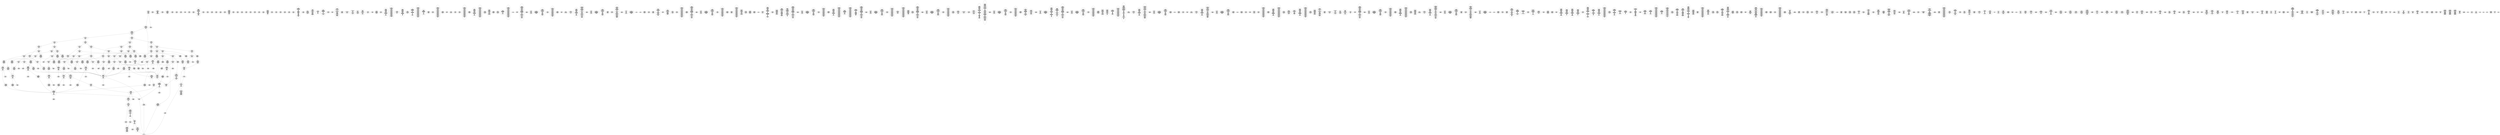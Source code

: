 /* Generated by GvGen v.1.0 (https://www.github.com/stricaud/gvgen) */

digraph G {
compound=true;
   node1 [label="[anywhere]"];
   node2 [label="# 0x0
PUSHX Data
PUSHX Data
MSTORE
CALLVALUE
ISZERO
PUSHX Data
JUMPI
"];
   node3 [label="# 0xc
PUSHX Data
REVERT
"];
   node4 [label="# 0x10
JUMPDEST
PUSHX LogicData
CALLDATASIZE
LT
PUSHX Data
JUMPI
"];
   node5 [label="# 0x1a
PUSHX Data
CALLDATALOAD
PUSHX BitData
SHR
PUSHX LogicData
GT
PUSHX Data
JUMPI
"];
   node6 [label="# 0x2b
PUSHX LogicData
GT
PUSHX Data
JUMPI
"];
   node7 [label="# 0x36
PUSHX LogicData
GT
PUSHX Data
JUMPI
"];
   node8 [label="# 0x41
PUSHX LogicData
GT
PUSHX Data
JUMPI
"];
   node9 [label="# 0x4c
PUSHX LogicData
EQ
PUSHX Data
JUMPI
"];
   node10 [label="# 0x57
PUSHX LogicData
EQ
PUSHX Data
JUMPI
"];
   node11 [label="# 0x62
PUSHX LogicData
EQ
PUSHX Data
JUMPI
"];
   node12 [label="# 0x6d
PUSHX Data
REVERT
"];
   node13 [label="# 0x71
JUMPDEST
PUSHX LogicData
EQ
PUSHX Data
JUMPI
"];
   node14 [label="# 0x7d
PUSHX LogicData
EQ
PUSHX Data
JUMPI
"];
   node15 [label="# 0x88
PUSHX Data
REVERT
"];
   node16 [label="# 0x8c
JUMPDEST
PUSHX LogicData
GT
PUSHX Data
JUMPI
"];
   node17 [label="# 0x98
PUSHX LogicData
EQ
PUSHX Data
JUMPI
"];
   node18 [label="# 0xa3
PUSHX LogicData
EQ
PUSHX Data
JUMPI
"];
   node19 [label="# 0xae
PUSHX LogicData
EQ
PUSHX Data
JUMPI
"];
   node20 [label="# 0xb9
PUSHX Data
REVERT
"];
   node21 [label="# 0xbd
JUMPDEST
PUSHX LogicData
EQ
PUSHX Data
JUMPI
"];
   node22 [label="# 0xc9
PUSHX LogicData
EQ
PUSHX Data
JUMPI
"];
   node23 [label="# 0xd4
PUSHX Data
REVERT
"];
   node24 [label="# 0xd8
JUMPDEST
PUSHX LogicData
GT
PUSHX Data
JUMPI
"];
   node25 [label="# 0xe4
PUSHX LogicData
GT
PUSHX Data
JUMPI
"];
   node26 [label="# 0xef
PUSHX LogicData
EQ
PUSHX Data
JUMPI
"];
   node27 [label="# 0xfa
PUSHX LogicData
EQ
PUSHX Data
JUMPI
"];
   node28 [label="# 0x105
PUSHX LogicData
EQ
PUSHX Data
JUMPI
"];
   node29 [label="# 0x110
PUSHX Data
REVERT
"];
   node30 [label="# 0x114
JUMPDEST
PUSHX LogicData
EQ
PUSHX Data
JUMPI
"];
   node31 [label="# 0x120
PUSHX LogicData
EQ
PUSHX Data
JUMPI
"];
   node32 [label="# 0x12b
PUSHX Data
REVERT
"];
   node33 [label="# 0x12f
JUMPDEST
PUSHX LogicData
GT
PUSHX Data
JUMPI
"];
   node34 [label="# 0x13b
PUSHX LogicData
EQ
PUSHX Data
JUMPI
"];
   node35 [label="# 0x146
PUSHX LogicData
EQ
PUSHX Data
JUMPI
"];
   node36 [label="# 0x151
PUSHX LogicData
EQ
PUSHX Data
JUMPI
"];
   node37 [label="# 0x15c
PUSHX Data
REVERT
"];
   node38 [label="# 0x160
JUMPDEST
PUSHX LogicData
EQ
PUSHX Data
JUMPI
"];
   node39 [label="# 0x16c
PUSHX LogicData
EQ
PUSHX Data
JUMPI
"];
   node40 [label="# 0x177
PUSHX Data
REVERT
"];
   node41 [label="# 0x17b
JUMPDEST
PUSHX LogicData
GT
PUSHX Data
JUMPI
"];
   node42 [label="# 0x187
PUSHX LogicData
GT
PUSHX Data
JUMPI
"];
   node43 [label="# 0x192
PUSHX LogicData
GT
PUSHX Data
JUMPI
"];
   node44 [label="# 0x19d
PUSHX LogicData
EQ
PUSHX Data
JUMPI
"];
   node45 [label="# 0x1a8
PUSHX LogicData
EQ
PUSHX Data
JUMPI
"];
   node46 [label="# 0x1b3
PUSHX LogicData
EQ
PUSHX Data
JUMPI
"];
   node47 [label="# 0x1be
PUSHX Data
REVERT
"];
   node48 [label="# 0x1c2
JUMPDEST
PUSHX LogicData
EQ
PUSHX Data
JUMPI
"];
   node49 [label="# 0x1ce
PUSHX LogicData
EQ
PUSHX Data
JUMPI
"];
   node50 [label="# 0x1d9
PUSHX Data
REVERT
"];
   node51 [label="# 0x1dd
JUMPDEST
PUSHX LogicData
GT
PUSHX Data
JUMPI
"];
   node52 [label="# 0x1e9
PUSHX LogicData
EQ
PUSHX Data
JUMPI
"];
   node53 [label="# 0x1f4
PUSHX LogicData
EQ
PUSHX Data
JUMPI
"];
   node54 [label="# 0x1ff
PUSHX LogicData
EQ
PUSHX Data
JUMPI
"];
   node55 [label="# 0x20a
PUSHX Data
REVERT
"];
   node56 [label="# 0x20e
JUMPDEST
PUSHX LogicData
EQ
PUSHX Data
JUMPI
"];
   node57 [label="# 0x21a
PUSHX LogicData
EQ
PUSHX Data
JUMPI
"];
   node58 [label="# 0x225
PUSHX Data
REVERT
"];
   node59 [label="# 0x229
JUMPDEST
PUSHX LogicData
GT
PUSHX Data
JUMPI
"];
   node60 [label="# 0x235
PUSHX LogicData
GT
PUSHX Data
JUMPI
"];
   node61 [label="# 0x240
PUSHX LogicData
EQ
PUSHX Data
JUMPI
"];
   node62 [label="# 0x24b
PUSHX LogicData
EQ
PUSHX Data
JUMPI
"];
   node63 [label="# 0x256
PUSHX LogicData
EQ
PUSHX Data
JUMPI
"];
   node64 [label="# 0x261
PUSHX Data
REVERT
"];
   node65 [label="# 0x265
JUMPDEST
PUSHX LogicData
EQ
PUSHX Data
JUMPI
"];
   node66 [label="# 0x271
PUSHX LogicData
EQ
PUSHX Data
JUMPI
"];
   node67 [label="# 0x27c
PUSHX Data
REVERT
"];
   node68 [label="# 0x280
JUMPDEST
PUSHX LogicData
GT
PUSHX Data
JUMPI
"];
   node69 [label="# 0x28c
PUSHX LogicData
EQ
PUSHX Data
JUMPI
"];
   node70 [label="# 0x297
PUSHX LogicData
EQ
PUSHX Data
JUMPI
"];
   node71 [label="# 0x2a2
PUSHX LogicData
EQ
PUSHX Data
JUMPI
"];
   node72 [label="# 0x2ad
PUSHX Data
REVERT
"];
   node73 [label="# 0x2b1
JUMPDEST
PUSHX LogicData
EQ
PUSHX Data
JUMPI
"];
   node74 [label="# 0x2bc
PUSHX LogicData
EQ
PUSHX Data
JUMPI
"];
   node75 [label="# 0x2c7
JUMPDEST
PUSHX Data
REVERT
"];
   node76 [label="# 0x2cc
JUMPDEST
PUSHX Data
PUSHX Data
CALLDATASIZE
PUSHX Data
PUSHX Data
JUMP
"];
   node77 [label="# 0x2da
JUMPDEST
PUSHX Data
JUMP
"];
   node78 [label="# 0x2df
JUMPDEST
PUSHX MemData
MLOAD
ISZERO
ISZERO
MSTORE
PUSHX ArithData
ADD
"];
   node79 [label="# 0x2eb
JUMPDEST
PUSHX MemData
MLOAD
SUB
RETURN
"];
   node80 [label="# 0x2f4
JUMPDEST
PUSHX Data
PUSHX Data
CALLDATASIZE
PUSHX Data
PUSHX Data
JUMP
"];
   node81 [label="# 0x302
JUMPDEST
PUSHX Data
JUMP
"];
   node82 [label="# 0x307
JUMPDEST
PUSHX Data
PUSHX Data
JUMP
"];
   node83 [label="# 0x30f
JUMPDEST
PUSHX MemData
MLOAD
PUSHX Data
PUSHX Data
JUMP
"];
   node84 [label="# 0x31c
JUMPDEST
PUSHX Data
PUSHX Data
JUMP
"];
   node85 [label="# 0x343
JUMPDEST
PUSHX MemData
MLOAD
MSTORE
PUSHX ArithData
ADD
PUSHX Data
JUMP
"];
   node86 [label="# 0x351
JUMPDEST
PUSHX Data
PUSHX Data
CALLDATASIZE
PUSHX Data
PUSHX Data
JUMP
"];
   node87 [label="# 0x35f
JUMPDEST
PUSHX Data
JUMP
"];
   node88 [label="# 0x364
JUMPDEST
PUSHX MemData
MLOAD
PUSHX ArithData
PUSHX BitData
PUSHX BitData
SHL
SUB
AND
MSTORE
PUSHX ArithData
ADD
PUSHX Data
JUMP
"];
   node89 [label="# 0x37c
JUMPDEST
PUSHX Data
PUSHX Data
JUMP
"];
   node90 [label="# 0x384
JUMPDEST
PUSHX Data
PUSHX Data
CALLDATASIZE
PUSHX Data
PUSHX Data
JUMP
"];
   node91 [label="# 0x392
JUMPDEST
PUSHX Data
JUMP
"];
   node92 [label="# 0x397
JUMPDEST
PUSHX Data
PUSHX Data
CALLDATASIZE
PUSHX Data
PUSHX Data
JUMP
"];
   node93 [label="# 0x3a5
JUMPDEST
PUSHX Data
JUMP
"];
   node94 [label="# 0x3aa
JUMPDEST
STOP
"];
   node95 [label="# 0x3ac
JUMPDEST
PUSHX Data
PUSHX Data
JUMP
"];
   node96 [label="# 0x3d3
JUMPDEST
PUSHX Data
PUSHX Data
JUMP
"];
   node97 [label="# 0x3fa
JUMPDEST
PUSHX Data
PUSHX Data
JUMP
"];
   node98 [label="# 0x421
JUMPDEST
PUSHX Data
PUSHX Data
CALLDATASIZE
PUSHX Data
PUSHX Data
JUMP
"];
   node99 [label="# 0x42f
JUMPDEST
PUSHX Data
JUMP
"];
   node100 [label="# 0x434
JUMPDEST
PUSHX Data
PUSHX Data
CALLDATASIZE
PUSHX Data
PUSHX Data
JUMP
"];
   node101 [label="# 0x442
JUMPDEST
PUSHX Data
JUMP
"];
   node102 [label="# 0x447
JUMPDEST
PUSHX Data
MLOAD
PUSHX ArithData
PUSHX BitData
PUSHX BitData
SHL
SUB
AND
MSTORE
PUSHX ArithData
ADD
MSTORE
ADD
PUSHX Data
JUMP
"];
   node103 [label="# 0x466
JUMPDEST
PUSHX Data
PUSHX Data
CALLDATASIZE
PUSHX Data
PUSHX Data
JUMP
"];
   node104 [label="# 0x474
JUMPDEST
PUSHX Data
JUMP
"];
   node105 [label="# 0x479
JUMPDEST
PUSHX Data
PUSHX Data
CALLDATASIZE
PUSHX Data
PUSHX Data
JUMP
"];
   node106 [label="# 0x487
JUMPDEST
PUSHX Data
JUMP
"];
   node107 [label="# 0x48c
JUMPDEST
PUSHX Data
PUSHX Data
CALLDATASIZE
PUSHX Data
PUSHX Data
JUMP
"];
   node108 [label="# 0x49a
JUMPDEST
PUSHX Data
JUMP
"];
   node109 [label="# 0x49f
JUMPDEST
PUSHX Data
PUSHX Data
CALLDATASIZE
PUSHX Data
PUSHX Data
JUMP
"];
   node110 [label="# 0x4ad
JUMPDEST
PUSHX Data
JUMP
"];
   node111 [label="# 0x4b2
JUMPDEST
PUSHX Data
PUSHX Data
CALLDATASIZE
PUSHX Data
PUSHX Data
JUMP
"];
   node112 [label="# 0x4c0
JUMPDEST
PUSHX Data
JUMP
"];
   node113 [label="# 0x4c5
JUMPDEST
PUSHX Data
PUSHX Data
CALLDATASIZE
PUSHX Data
PUSHX Data
JUMP
"];
   node114 [label="# 0x4d3
JUMPDEST
PUSHX Data
JUMP
"];
   node115 [label="# 0x4d8
JUMPDEST
PUSHX Data
PUSHX Data
CALLDATASIZE
PUSHX Data
PUSHX Data
JUMP
"];
   node116 [label="# 0x4e6
JUMPDEST
PUSHX Data
PUSHX Data
MSTORE
PUSHX Data
MSTORE
PUSHX Data
SHA3
SLOAD
JUMP
"];
   node117 [label="# 0x4f8
JUMPDEST
PUSHX Data
PUSHX Data
CALLDATASIZE
PUSHX Data
PUSHX Data
JUMP
"];
   node118 [label="# 0x506
JUMPDEST
PUSHX Data
JUMP
"];
   node119 [label="# 0x50b
JUMPDEST
PUSHX Data
PUSHX Data
CALLDATASIZE
PUSHX Data
PUSHX Data
JUMP
"];
   node120 [label="# 0x519
JUMPDEST
PUSHX Data
JUMP
"];
   node121 [label="# 0x51e
JUMPDEST
PUSHX Data
PUSHX Data
CALLDATASIZE
PUSHX Data
PUSHX Data
JUMP
"];
   node122 [label="# 0x52c
JUMPDEST
PUSHX Data
JUMP
"];
   node123 [label="# 0x531
JUMPDEST
PUSHX Data
PUSHX Data
CALLDATASIZE
PUSHX Data
PUSHX Data
JUMP
"];
   node124 [label="# 0x53f
JUMPDEST
PUSHX Data
JUMP
"];
   node125 [label="# 0x544
JUMPDEST
PUSHX Data
PUSHX Data
JUMP
"];
   node126 [label="# 0x56b
JUMPDEST
PUSHX Data
PUSHX Data
CALLDATASIZE
PUSHX Data
PUSHX Data
JUMP
"];
   node127 [label="# 0x579
JUMPDEST
PUSHX Data
JUMP
"];
   node128 [label="# 0x57e
JUMPDEST
PUSHX Data
PUSHX Data
JUMP
"];
   node129 [label="# 0x5a5
JUMPDEST
PUSHX Data
PUSHX Data
JUMP
"];
   node130 [label="# 0x5ad
JUMPDEST
PUSHX Data
PUSHX Data
CALLDATASIZE
PUSHX Data
PUSHX Data
JUMP
"];
   node131 [label="# 0x5bb
JUMPDEST
PUSHX Data
JUMP
"];
   node132 [label="# 0x5c0
JUMPDEST
PUSHX Data
PUSHX Data
CALLDATASIZE
PUSHX Data
PUSHX Data
JUMP
"];
   node133 [label="# 0x5ce
JUMPDEST
PUSHX Data
JUMP
"];
   node134 [label="# 0x5d3
JUMPDEST
PUSHX Data
PUSHX Data
CALLDATASIZE
PUSHX Data
PUSHX Data
JUMP
"];
   node135 [label="# 0x5e1
JUMPDEST
PUSHX Data
JUMP
"];
   node136 [label="# 0x5e6
JUMPDEST
PUSHX Data
PUSHX Data
CALLDATASIZE
PUSHX Data
PUSHX Data
JUMP
"];
   node137 [label="# 0x5f4
JUMPDEST
PUSHX Data
PUSHX Data
MSTORE
PUSHX Data
MSTORE
PUSHX Data
SHA3
SLOAD
JUMP
"];
   node138 [label="# 0x606
JUMPDEST
PUSHX Data
PUSHX Data
CALLDATASIZE
PUSHX Data
PUSHX Data
JUMP
"];
   node139 [label="# 0x614
JUMPDEST
PUSHX Data
JUMP
"];
   node140 [label="# 0x619
JUMPDEST
PUSHX Data
PUSHX Data
CALLDATASIZE
PUSHX Data
PUSHX Data
JUMP
"];
   node141 [label="# 0x627
JUMPDEST
PUSHX Data
JUMP
"];
   node142 [label="# 0x62c
JUMPDEST
PUSHX Data
PUSHX Data
CALLDATASIZE
PUSHX Data
PUSHX Data
JUMP
"];
   node143 [label="# 0x63a
JUMPDEST
PUSHX Data
JUMP
"];
   node144 [label="# 0x63f
JUMPDEST
PUSHX Data
PUSHX Data
CALLDATASIZE
PUSHX Data
PUSHX Data
JUMP
"];
   node145 [label="# 0x64d
JUMPDEST
PUSHX Data
JUMP
"];
   node146 [label="# 0x652
JUMPDEST
PUSHX Data
PUSHX Data
CALLDATASIZE
PUSHX Data
PUSHX Data
JUMP
"];
   node147 [label="# 0x660
JUMPDEST
PUSHX Data
JUMP
"];
   node148 [label="# 0x665
JUMPDEST
PUSHX Data
PUSHX Data
CALLDATASIZE
PUSHX Data
PUSHX Data
JUMP
"];
   node149 [label="# 0x673
JUMPDEST
PUSHX Data
JUMP
"];
   node150 [label="# 0x678
JUMPDEST
PUSHX Data
PUSHX Data
CALLDATASIZE
PUSHX Data
PUSHX Data
JUMP
"];
   node151 [label="# 0x686
JUMPDEST
PUSHX ArithData
PUSHX BitData
PUSHX BitData
SHL
SUB
AND
PUSHX Data
MSTORE
PUSHX Data
PUSHX Data
MSTORE
PUSHX Data
SHA3
AND
MSTORE
MSTORE
SHA3
SLOAD
PUSHX BitData
AND
JUMP
"];
   node152 [label="# 0x6b4
JUMPDEST
PUSHX Data
PUSHX Data
CALLDATASIZE
PUSHX Data
PUSHX Data
JUMP
"];
   node153 [label="# 0x6c2
JUMPDEST
PUSHX Data
JUMP
"];
   node154 [label="# 0x6c7
JUMPDEST
PUSHX Data
PUSHX Data
PUSHX Data
PUSHX Data
PUSHX Data
JUMP
"];
   node155 [label="# 0x6d9
JUMPDEST
MSTORE
PUSHX ArithData
ADD
MSTORE
PUSHX ArithData
ADD
PUSHX Data
SHA3
SLOAD
PUSHX Data
PUSHX Data
PUSHX Data
JUMP
"];
   node156 [label="# 0x6f8
JUMPDEST
PUSHX BitData
SHL
AND
ISZERO
ISZERO
JUMP
"];
   node157 [label="# 0x705
JUMPDEST
PUSHX Data
PUSHX ArithData
PUSHX BitData
PUSHX BitData
SHL
SUB
NOT
AND
PUSHX LogicData
EQ
PUSHX Data
JUMPI
"];
   node158 [label="# 0x73a
PUSHX Data
PUSHX Data
JUMP
"];
   node159 [label="# 0x743
JUMPDEST
JUMP
"];
   node160 [label="# 0x749
JUMPDEST
PUSHX Data
PUSHX StorData
SLOAD
PUSHX Data
PUSHX Data
JUMP
"];
   node161 [label="# 0x758
JUMPDEST
PUSHX ArithData
ADD
PUSHX ArithData
DIV
MUL
PUSHX ArithData
ADD
PUSHX MemData
MLOAD
ADD
PUSHX Data
MSTORE
MSTORE
PUSHX ArithData
ADD
SLOAD
PUSHX Data
PUSHX Data
JUMP
"];
   node162 [label="# 0x784
JUMPDEST
ISZERO
PUSHX Data
JUMPI
"];
   node163 [label="# 0x78b
PUSHX LogicData
LT
PUSHX Data
JUMPI
"];
   node164 [label="# 0x793
PUSHX ArithData
SLOAD
DIV
MUL
MSTORE
PUSHX ArithData
ADD
PUSHX Data
JUMP
"];
   node165 [label="# 0x7a6
JUMPDEST
ADD
PUSHX Data
MSTORE
PUSHX Data
PUSHX Data
SHA3
"];
   node166 [label="# 0x7b4
JUMPDEST
SLOAD
MSTORE
PUSHX ArithData
ADD
PUSHX ArithData
ADD
GT
PUSHX Data
JUMPI
"];
   node167 [label="# 0x7c8
SUB
PUSHX BitData
AND
ADD
"];
   node168 [label="# 0x7d1
JUMPDEST
JUMP
"];
   node169 [label="# 0x7db
JUMPDEST
PUSHX Data
PUSHX Data
PUSHX Data
PUSHX Data
JUMP
"];
   node170 [label="# 0x7e9
JUMPDEST
PUSHX Data
JUMP
"];
   node171 [label="# 0x7ee
JUMPDEST
PUSHX Data
PUSHX StorData
SLOAD
PUSHX Data
PUSHX Data
JUMP
"];
   node172 [label="# 0x7fd
JUMPDEST
PUSHX Data
MSTORE
PUSHX Data
PUSHX Data
MSTORE
PUSHX Data
SHA3
SLOAD
PUSHX ArithData
PUSHX BitData
PUSHX BitData
SHL
SUB
AND
PUSHX Data
JUMPI
"];
   node173 [label="# 0x81a
PUSHX MemData
MLOAD
PUSHX BitData
PUSHX BitData
SHL
MSTORE
PUSHX Data
PUSHX ArithData
ADD
MSTORE
PUSHX Data
PUSHX ArithData
ADD
MSTORE
PUSHX Data
PUSHX ArithData
ADD
MSTORE
PUSHX Data
PUSHX ArithData
ADD
MSTORE
PUSHX ArithData
ADD
"];
   node174 [label="# 0x883
JUMPDEST
PUSHX MemData
MLOAD
SUB
REVERT
"];
   node175 [label="# 0x88c
JUMPDEST
PUSHX Data
MSTORE
PUSHX Data
PUSHX Data
MSTORE
PUSHX Data
SHA3
SLOAD
PUSHX ArithData
PUSHX BitData
PUSHX BitData
SHL
SUB
AND
JUMP
"];
   node176 [label="# 0x8a8
JUMPDEST
PUSHX Data
PUSHX Data
PUSHX Data
JUMP
"];
   node177 [label="# 0x8b3
JUMPDEST
PUSHX ArithData
PUSHX BitData
PUSHX BitData
SHL
SUB
AND
PUSHX ArithData
PUSHX BitData
PUSHX BitData
SHL
SUB
AND
EQ
ISZERO
PUSHX Data
JUMPI
"];
   node178 [label="# 0x8d0
PUSHX MemData
MLOAD
PUSHX BitData
PUSHX BitData
SHL
MSTORE
PUSHX Data
PUSHX ArithData
ADD
MSTORE
PUSHX Data
PUSHX ArithData
ADD
MSTORE
PUSHX Data
PUSHX ArithData
ADD
MSTORE
PUSHX Data
PUSHX ArithData
ADD
MSTORE
PUSHX ArithData
ADD
PUSHX Data
JUMP
"];
   node179 [label="# 0x93d
JUMPDEST
CALLER
PUSHX ArithData
PUSHX BitData
PUSHX BitData
SHL
SUB
AND
EQ
PUSHX Data
JUMPI
"];
   node180 [label="# 0x94f
PUSHX Data
CALLER
PUSHX Data
JUMP
"];
   node181 [label="# 0x959
JUMPDEST
PUSHX Data
JUMPI
"];
   node182 [label="# 0x95e
PUSHX MemData
MLOAD
PUSHX BitData
PUSHX BitData
SHL
MSTORE
PUSHX Data
PUSHX ArithData
ADD
MSTORE
PUSHX Data
PUSHX ArithData
ADD
MSTORE
PUSHX Data
PUSHX ArithData
ADD
MSTORE
PUSHX Data
PUSHX ArithData
ADD
MSTORE
PUSHX ArithData
ADD
PUSHX Data
JUMP
"];
   node183 [label="# 0x9cb
JUMPDEST
PUSHX Data
PUSHX Data
JUMP
"];
   node184 [label="# 0x9d5
JUMPDEST
JUMP
"];
   node185 [label="# 0x9da
JUMPDEST
PUSHX Data
CALLER
"];
   node186 [label="# 0x9df
JUMPDEST
PUSHX Data
JUMP
"];
   node187 [label="# 0x9e5
JUMPDEST
PUSHX Data
JUMPI
"];
   node188 [label="# 0x9ea
PUSHX MemData
MLOAD
PUSHX BitData
PUSHX BitData
SHL
MSTORE
PUSHX Data
PUSHX ArithData
ADD
MSTORE
PUSHX Data
PUSHX ArithData
ADD
MSTORE
PUSHX Data
PUSHX ArithData
ADD
MSTORE
PUSHX Data
PUSHX ArithData
ADD
MSTORE
PUSHX ArithData
ADD
PUSHX Data
JUMP
"];
   node189 [label="# 0xa57
JUMPDEST
PUSHX Data
PUSHX Data
JUMP
"];
   node190 [label="# 0xa62
JUMPDEST
PUSHX Data
MSTORE
PUSHX Data
PUSHX Data
MSTORE
PUSHX Data
SHA3
SLOAD
PUSHX ArithData
PUSHX BitData
PUSHX BitData
SHL
SUB
AND
PUSHX Data
JUMPI
"];
   node191 [label="# 0xa81
PUSHX MemData
MLOAD
PUSHX BitData
PUSHX BitData
SHL
MSTORE
PUSHX Data
PUSHX ArithData
ADD
MSTORE
PUSHX Data
PUSHX ArithData
ADD
MSTORE
PUSHX Data
PUSHX ArithData
ADD
MSTORE
PUSHX Data
PUSHX ArithData
ADD
MSTORE
PUSHX ArithData
ADD
PUSHX Data
JUMP
"];
   node192 [label="# 0xaee
JUMPDEST
PUSHX Data
PUSHX Data
PUSHX Data
JUMP
"];
   node193 [label="# 0xaf9
JUMPDEST
PUSHX Data
MSTORE
PUSHX Data
PUSHX Data
MSTORE
PUSHX Data
SHA3
SLOAD
PUSHX Data
PUSHX Data
PUSHX Data
JUMP
"];
   node194 [label="# 0xb38
JUMPDEST
PUSHX Data
PUSHX Data
JUMP
"];
   node195 [label="# 0xb42
JUMPDEST
PUSHX Data
PUSHX Data
PUSHX Data
JUMP
"];
   node196 [label="# 0xb4f
JUMPDEST
PUSHX ArithData
PUSHX BitData
PUSHX BitData
SHL
SUB
AND
PUSHX Data
JUMPI
"];
   node197 [label="# 0xb60
PUSHX MemData
MLOAD
PUSHX BitData
PUSHX BitData
SHL
MSTORE
PUSHX Data
PUSHX ArithData
ADD
MSTORE
PUSHX Data
PUSHX ArithData
ADD
MSTORE
PUSHX Data
PUSHX ArithData
ADD
MSTORE
PUSHX Data
PUSHX ArithData
ADD
MSTORE
PUSHX ArithData
ADD
PUSHX Data
JUMP
"];
   node198 [label="# 0xbcd
JUMPDEST
"];
   node199 [label="# 0xbd3
JUMPDEST
JUMP
"];
   node200 [label="# 0xbda
JUMPDEST
PUSHX MemData
MLOAD
PUSHX BitData
PUSHX BitData
SHL
MSTORE
CALLER
PUSHX ArithData
ADD
MSTORE
PUSHX BitData
PUSHX Data
PUSHX ArithData
PUSHX BitData
PUSHX BitData
SHL
SUB
AND
PUSHX Data
PUSHX ArithData
ADD
PUSHX Data
PUSHX MemData
MLOAD
SUB
EXTCODESIZE
ISZERO
ISZERO
PUSHX Data
JUMPI
"];
   node201 [label="# 0xc3a
PUSHX Data
REVERT
"];
   node202 [label="# 0xc3e
JUMPDEST
GAS
STATICCALL
ISZERO
ISZERO
PUSHX Data
JUMPI
"];
   node203 [label="# 0xc49
RETURNDATASIZE
PUSHX Data
RETURNDATACOPY
RETURNDATASIZE
PUSHX Data
REVERT
"];
   node204 [label="# 0xc52
JUMPDEST
PUSHX MemData
MLOAD
RETURNDATASIZE
PUSHX BitData
NOT
PUSHX ArithData
ADD
AND
ADD
PUSHX Data
MSTORE
ADD
PUSHX Data
PUSHX Data
JUMP
"];
   node205 [label="# 0xc76
JUMPDEST
PUSHX Data
JUMPI
"];
   node206 [label="# 0xc7e
PUSHX MemData
MLOAD
PUSHX BitData
PUSHX BitData
SHL
MSTORE
PUSHX Data
PUSHX ArithData
ADD
MSTORE
PUSHX Data
PUSHX ArithData
ADD
MSTORE
PUSHX Data
PUSHX ArithData
ADD
MSTORE
PUSHX ArithData
ADD
PUSHX Data
JUMP
"];
   node207 [label="# 0xcc5
JUMPDEST
PUSHX Data
PUSHX Data
JUMP
"];
   node208 [label="# 0xccf
JUMPDEST
JUMP
"];
   node209 [label="# 0xcd5
JUMPDEST
PUSHX Data
PUSHX Data
"];
   node210 [label="# 0xcda
JUMPDEST
PUSHX LogicData
GT
PUSHX Data
JUMPI
"];
   node211 [label="# 0xd02
PUSHX Data
MSTORE
PUSHX Data
PUSHX Data
MSTORE
PUSHX Data
SHA3
SLOAD
PUSHX ArithData
PUSHX BitData
PUSHX BitData
SHL
SUB
AND
ISZERO
PUSHX Data
JUMPI
"];
   node212 [label="# 0xd20
PUSHX MemData
MLOAD
PUSHX BitData
PUSHX BitData
SHL
MSTORE
PUSHX ArithData
PUSHX BitData
PUSHX BitData
SHL
SUB
AND
PUSHX ArithData
ADD
MSTORE
PUSHX Data
AND
PUSHX Data
PUSHX ArithData
ADD
PUSHX Data
PUSHX MemData
MLOAD
SUB
EXTCODESIZE
ISZERO
ISZERO
PUSHX Data
JUMPI
"];
   node213 [label="# 0xd61
PUSHX Data
REVERT
"];
   node214 [label="# 0xd65
JUMPDEST
GAS
STATICCALL
ISZERO
ISZERO
PUSHX Data
JUMPI
"];
   node215 [label="# 0xd70
RETURNDATASIZE
PUSHX Data
RETURNDATACOPY
RETURNDATASIZE
PUSHX Data
REVERT
"];
   node216 [label="# 0xd79
JUMPDEST
PUSHX MemData
MLOAD
RETURNDATASIZE
PUSHX BitData
NOT
PUSHX ArithData
ADD
AND
ADD
PUSHX Data
MSTORE
ADD
PUSHX Data
PUSHX Data
JUMP
"];
   node217 [label="# 0xd9d
JUMPDEST
ISZERO
PUSHX Data
JUMPI
"];
   node218 [label="# 0xda6
PUSHX Data
PUSHX Data
JUMP
"];
   node219 [label="# 0xdaf
JUMPDEST
PUSHX MemData
MLOAD
PUSHX Data
MSTORE
PUSHX ArithData
PUSHX BitData
PUSHX BitData
SHL
SUB
AND
PUSHX ArithData
ADD
MSTORE
AND
PUSHX Data
PUSHX ArithData
ADD
PUSHX Data
PUSHX MemData
MLOAD
SUB
PUSHX Data
EXTCODESIZE
ISZERO
ISZERO
PUSHX Data
JUMPI
"];
   node220 [label="# 0xe0b
PUSHX Data
REVERT
"];
   node221 [label="# 0xe0f
JUMPDEST
GAS
CALL
ISZERO
ISZERO
PUSHX Data
JUMPI
"];
   node222 [label="# 0xe1a
RETURNDATASIZE
PUSHX Data
RETURNDATACOPY
RETURNDATASIZE
PUSHX Data
REVERT
"];
   node223 [label="# 0xe23
JUMPDEST
"];
   node224 [label="# 0xe28
JUMPDEST
"];
   node225 [label="# 0xe2b
JUMPDEST
PUSHX Data
PUSHX Data
JUMP
"];
   node226 [label="# 0xe36
JUMPDEST
PUSHX Data
JUMP
"];
   node227 [label="# 0xe3e
JUMPDEST
ISZERO
PUSHX Data
JUMPI
"];
   node228 [label="# 0xe46
PUSHX Data
MLOAD
PUSHX ArithData
PUSHX BitData
PUSHX BitData
SHL
SUB
AND
MSTORE
PUSHX ArithData
ADD
MSTORE
PUSHX Data
ADD
PUSHX MemData
MLOAD
SUB
LOGX
"];
   node229 [label="# 0xe88
JUMPDEST
JUMP
"];
   node230 [label="# 0xe8c
JUMPDEST
PUSHX Data
PUSHX MemData
MLOAD
PUSHX ArithData
ADD
PUSHX Data
MSTORE
PUSHX Data
MSTORE
PUSHX Data
JUMP
"];
   node231 [label="# 0xea7
JUMPDEST
PUSHX Data
CALLER
PUSHX Data
JUMP
"];
   node232 [label="# 0xeb0
JUMPDEST
PUSHX Data
JUMPI
"];
   node233 [label="# 0xeb5
PUSHX MemData
MLOAD
PUSHX BitData
PUSHX BitData
SHL
MSTORE
PUSHX Data
PUSHX ArithData
ADD
MSTORE
PUSHX Data
PUSHX ArithData
ADD
MSTORE
PUSHX Data
PUSHX ArithData
ADD
MSTORE
PUSHX Data
PUSHX ArithData
ADD
MSTORE
PUSHX ArithData
ADD
PUSHX Data
JUMP
"];
   node234 [label="# 0xf22
JUMPDEST
PUSHX Data
PUSHX Data
JUMP
"];
   node235 [label="# 0xf2b
JUMPDEST
JUMP
"];
   node236 [label="# 0xf2e
JUMPDEST
PUSHX MemData
MLOAD
PUSHX BitData
PUSHX BitData
SHL
MSTORE
CALLER
PUSHX ArithData
ADD
MSTORE
PUSHX BitData
PUSHX Data
PUSHX ArithData
PUSHX BitData
PUSHX BitData
SHL
SUB
AND
PUSHX Data
PUSHX ArithData
ADD
PUSHX Data
PUSHX MemData
MLOAD
SUB
EXTCODESIZE
ISZERO
ISZERO
PUSHX Data
JUMPI
"];
   node237 [label="# 0xf8e
PUSHX Data
REVERT
"];
   node238 [label="# 0xf92
JUMPDEST
GAS
STATICCALL
ISZERO
ISZERO
PUSHX Data
JUMPI
"];
   node239 [label="# 0xf9d
RETURNDATASIZE
PUSHX Data
RETURNDATACOPY
RETURNDATASIZE
PUSHX Data
REVERT
"];
   node240 [label="# 0xfa6
JUMPDEST
PUSHX MemData
MLOAD
RETURNDATASIZE
PUSHX BitData
NOT
PUSHX ArithData
ADD
AND
ADD
PUSHX Data
MSTORE
ADD
PUSHX Data
PUSHX Data
JUMP
"];
   node241 [label="# 0xfca
JUMPDEST
PUSHX Data
JUMPI
"];
   node242 [label="# 0xfd2
PUSHX MemData
MLOAD
PUSHX BitData
PUSHX BitData
SHL
MSTORE
PUSHX Data
PUSHX ArithData
ADD
MSTORE
PUSHX Data
PUSHX ArithData
ADD
MSTORE
PUSHX Data
PUSHX ArithData
ADD
MSTORE
PUSHX ArithData
ADD
PUSHX Data
JUMP
"];
   node243 [label="# 0x1019
JUMPDEST
PUSHX Data
PUSHX Data
JUMP
"];
   node244 [label="# 0x1022
JUMPDEST
ISZERO
PUSHX Data
JUMPI
"];
   node245 [label="# 0x1028
PUSHX MemData
MLOAD
PUSHX BitData
PUSHX BitData
SHL
MSTORE
PUSHX Data
PUSHX ArithData
ADD
MSTORE
PUSHX Data
PUSHX ArithData
ADD
MSTORE
PUSHX Data
PUSHX ArithData
ADD
MSTORE
PUSHX Data
PUSHX ArithData
ADD
MSTORE
PUSHX ArithData
ADD
PUSHX Data
JUMP
"];
   node246 [label="# 0x1095
JUMPDEST
PUSHX Data
MSTORE
PUSHX Data
PUSHX Data
MSTORE
PUSHX Data
SHA3
SLOAD
PUSHX Data
PUSHX Data
PUSHX Data
JUMP
"];
   node247 [label="# 0x10af
JUMPDEST
PUSHX Data
PUSHX Data
PUSHX Data
JUMP
"];
   node248 [label="# 0x10bd
JUMPDEST
PUSHX Data
PUSHX Data
PUSHX Data
PUSHX Data
JUMP
"];
   node249 [label="# 0x10cd
JUMPDEST
PUSHX Data
PUSHX Data
JUMP
"];
   node250 [label="# 0x10d7
JUMPDEST
"];
   node251 [label="# 0x10db
JUMPDEST
GT
PUSHX Data
JUMPI
"];
   node252 [label="# 0x10e3
PUSHX Data
MSTORE
PUSHX Data
PUSHX Data
MSTORE
PUSHX Data
SHA3
SLOAD
PUSHX ArithData
PUSHX BitData
PUSHX BitData
SHL
SUB
NOT
AND
PUSHX BitData
PUSHX ArithData
PUSHX BitData
PUSHX BitData
SHL
SUB
AND
OR
SSTORE
PUSHX Data
PUSHX Data
JUMP
"];
   node253 [label="# 0x1133
JUMPDEST
PUSHX Data
JUMP
"];
   node254 [label="# 0x113b
JUMPDEST
PUSHX Data
MSTORE
PUSHX Data
PUSHX Data
MSTORE
PUSHX Data
SHA3
SLOAD
PUSHX Data
PUSHX Data
JUMP
"];
   node255 [label="# 0x115a
JUMPDEST
SSTORE
PUSHX ArithData
PUSHX BitData
PUSHX BitData
SHL
SUB
PUSHX BitData
AND
PUSHX Data
MSTORE
PUSHX Data
PUSHX Data
MSTORE
PUSHX Data
SHA3
SLOAD
PUSHX Data
PUSHX Data
JUMP
"];
   node256 [label="# 0x11a7
JUMPDEST
SSTORE
PUSHX MemData
MLOAD
MSTORE
PUSHX ArithData
PUSHX BitData
PUSHX BitData
SHL
SUB
PUSHX BitData
AND
PUSHX Data
PUSHX Data
PUSHX ArithData
ADD
PUSHX MemData
MLOAD
SUB
LOGX
JUMP
"];
   node257 [label="# 0x1218
JUMPDEST
PUSHX MemData
MLOAD
PUSHX BitData
PUSHX BitData
SHL
MSTORE
CALLER
PUSHX ArithData
ADD
MSTORE
PUSHX BitData
PUSHX Data
PUSHX ArithData
PUSHX BitData
PUSHX BitData
SHL
SUB
AND
PUSHX Data
PUSHX ArithData
ADD
PUSHX Data
PUSHX MemData
MLOAD
SUB
EXTCODESIZE
ISZERO
ISZERO
PUSHX Data
JUMPI
"];
   node258 [label="# 0x1278
PUSHX Data
REVERT
"];
   node259 [label="# 0x127c
JUMPDEST
GAS
STATICCALL
ISZERO
ISZERO
PUSHX Data
JUMPI
"];
   node260 [label="# 0x1287
RETURNDATASIZE
PUSHX Data
RETURNDATACOPY
RETURNDATASIZE
PUSHX Data
REVERT
"];
   node261 [label="# 0x1290
JUMPDEST
PUSHX MemData
MLOAD
RETURNDATASIZE
PUSHX BitData
NOT
PUSHX ArithData
ADD
AND
ADD
PUSHX Data
MSTORE
ADD
PUSHX Data
PUSHX Data
JUMP
"];
   node262 [label="# 0x12b4
JUMPDEST
PUSHX Data
JUMPI
"];
   node263 [label="# 0x12bc
PUSHX MemData
MLOAD
PUSHX BitData
PUSHX BitData
SHL
MSTORE
PUSHX Data
PUSHX ArithData
ADD
MSTORE
PUSHX Data
PUSHX ArithData
ADD
MSTORE
PUSHX Data
PUSHX ArithData
ADD
MSTORE
PUSHX ArithData
ADD
PUSHX Data
JUMP
"];
   node264 [label="# 0x1303
JUMPDEST
PUSHX Data
PUSHX Data
JUMP
"];
   node265 [label="# 0x130c
JUMPDEST
PUSHX Data
MSTORE
PUSHX Data
PUSHX Data
MSTORE
PUSHX Data
SHA3
SLOAD
PUSHX ArithData
PUSHX BitData
PUSHX BitData
SHL
SUB
AND
PUSHX Data
JUMPI
"];
   node266 [label="# 0x132a
PUSHX MemData
MLOAD
PUSHX BitData
PUSHX BitData
SHL
MSTORE
PUSHX Data
PUSHX ArithData
ADD
MSTORE
PUSHX Data
PUSHX ArithData
ADD
MSTORE
PUSHX Data
PUSHX ArithData
ADD
MSTORE
PUSHX Data
PUSHX ArithData
ADD
MSTORE
PUSHX ArithData
ADD
PUSHX Data
JUMP
"];
   node267 [label="# 0x1397
JUMPDEST
PUSHX Data
PUSHX ArithData
PUSHX BitData
PUSHX BitData
SHL
SUB
AND
PUSHX Data
JUMPI
"];
   node268 [label="# 0x13a8
PUSHX MemData
MLOAD
PUSHX BitData
PUSHX BitData
SHL
MSTORE
PUSHX Data
PUSHX ArithData
ADD
MSTORE
PUSHX Data
PUSHX ArithData
ADD
MSTORE
PUSHX Data
PUSHX ArithData
ADD
MSTORE
PUSHX Data
PUSHX ArithData
ADD
MSTORE
PUSHX ArithData
ADD
PUSHX Data
JUMP
"];
   node269 [label="# 0x1415
JUMPDEST
PUSHX ArithData
PUSHX BitData
PUSHX BitData
SHL
SUB
AND
PUSHX Data
MSTORE
PUSHX Data
PUSHX Data
MSTORE
PUSHX Data
SHA3
SLOAD
JUMP
"];
   node270 [label="# 0x1431
JUMPDEST
PUSHX MemData
MLOAD
PUSHX BitData
PUSHX BitData
SHL
MSTORE
CALLER
PUSHX ArithData
ADD
MSTORE
PUSHX BitData
PUSHX Data
PUSHX ArithData
PUSHX BitData
PUSHX BitData
SHL
SUB
AND
PUSHX Data
PUSHX ArithData
ADD
PUSHX Data
PUSHX MemData
MLOAD
SUB
EXTCODESIZE
ISZERO
ISZERO
PUSHX Data
JUMPI
"];
   node271 [label="# 0x1491
PUSHX Data
REVERT
"];
   node272 [label="# 0x1495
JUMPDEST
GAS
STATICCALL
ISZERO
ISZERO
PUSHX Data
JUMPI
"];
   node273 [label="# 0x14a0
RETURNDATASIZE
PUSHX Data
RETURNDATACOPY
RETURNDATASIZE
PUSHX Data
REVERT
"];
   node274 [label="# 0x14a9
JUMPDEST
PUSHX MemData
MLOAD
RETURNDATASIZE
PUSHX BitData
NOT
PUSHX ArithData
ADD
AND
ADD
PUSHX Data
MSTORE
ADD
PUSHX Data
PUSHX Data
JUMP
"];
   node275 [label="# 0x14cd
JUMPDEST
PUSHX Data
JUMPI
"];
   node276 [label="# 0x14d5
PUSHX MemData
MLOAD
PUSHX BitData
PUSHX BitData
SHL
MSTORE
PUSHX Data
PUSHX ArithData
ADD
MSTORE
PUSHX Data
PUSHX ArithData
ADD
MSTORE
PUSHX Data
PUSHX ArithData
ADD
MSTORE
PUSHX ArithData
ADD
PUSHX Data
JUMP
"];
   node277 [label="# 0x151c
JUMPDEST
PUSHX LogicData
GT
ISZERO
PUSHX Data
JUMPI
"];
   node278 [label="# 0x1545
PUSHX MemData
MLOAD
PUSHX BitData
PUSHX BitData
SHL
MSTORE
PUSHX Data
PUSHX ArithData
ADD
MSTORE
PUSHX Data
PUSHX ArithData
ADD
MSTORE
PUSHX Data
PUSHX ArithData
ADD
MSTORE
PUSHX Data
PUSHX ArithData
ADD
MSTORE
PUSHX ArithData
ADD
PUSHX Data
JUMP
"];
   node279 [label="# 0x15b2
JUMPDEST
PUSHX Data
MSTORE
PUSHX Data
PUSHX Data
MSTORE
PUSHX Data
SHA3
SSTORE
JUMP
"];
   node280 [label="# 0x15c6
JUMPDEST
PUSHX Data
PUSHX Data
PUSHX Data
JUMP
"];
   node281 [label="# 0x15d1
JUMPDEST
PUSHX MemData
MLOAD
PUSHX BitData
PUSHX BitData
SHL
MSTORE
CALLER
PUSHX ArithData
ADD
MSTORE
PUSHX BitData
PUSHX Data
PUSHX ArithData
PUSHX BitData
PUSHX BitData
SHL
SUB
AND
PUSHX Data
PUSHX ArithData
ADD
PUSHX Data
PUSHX MemData
MLOAD
SUB
EXTCODESIZE
ISZERO
ISZERO
PUSHX Data
JUMPI
"];
   node282 [label="# 0x1631
PUSHX Data
REVERT
"];
   node283 [label="# 0x1635
JUMPDEST
GAS
STATICCALL
ISZERO
ISZERO
PUSHX Data
JUMPI
"];
   node284 [label="# 0x1640
RETURNDATASIZE
PUSHX Data
RETURNDATACOPY
RETURNDATASIZE
PUSHX Data
REVERT
"];
   node285 [label="# 0x1649
JUMPDEST
PUSHX MemData
MLOAD
RETURNDATASIZE
PUSHX BitData
NOT
PUSHX ArithData
ADD
AND
ADD
PUSHX Data
MSTORE
ADD
PUSHX Data
PUSHX Data
JUMP
"];
   node286 [label="# 0x166d
JUMPDEST
PUSHX Data
JUMPI
"];
   node287 [label="# 0x1675
PUSHX MemData
MLOAD
PUSHX BitData
PUSHX BitData
SHL
MSTORE
PUSHX Data
PUSHX ArithData
ADD
MSTORE
PUSHX Data
PUSHX ArithData
ADD
MSTORE
PUSHX Data
PUSHX ArithData
ADD
MSTORE
PUSHX ArithData
ADD
PUSHX Data
JUMP
"];
   node288 [label="# 0x16bc
JUMPDEST
PUSHX Data
PUSHX Data
PUSHX Data
JUMP
"];
   node289 [label="# 0x16c7
JUMPDEST
PUSHX Data
PUSHX LogicData
EQ
ISZERO
PUSHX Data
JUMPI
"];
   node290 [label="# 0x16d5
PUSHX LogicData
LT
PUSHX Data
JUMPI
"];
   node291 [label="# 0x16e0
PUSHX Data
PUSHX Data
JUMP
"];
   node292 [label="# 0x16e7
JUMPDEST
PUSHX ArithData
MUL
ADD
PUSHX ArithData
ADD
PUSHX Data
PUSHX Data
JUMP
"];
   node293 [label="# 0x16fc
JUMPDEST
PUSHX Data
MSTORE
PUSHX Data
PUSHX Data
MSTORE
PUSHX Data
SHA3
SLOAD
PUSHX ArithData
PUSHX BitData
PUSHX BitData
SHL
SUB
AND
PUSHX ArithData
PUSHX BitData
PUSHX BitData
SHL
SUB
NOT
AND
OR
SSTORE
PUSHX Data
MSTORE
SHA3
SLOAD
AND
SSTORE
PUSHX Data
JUMP
"];
   node294 [label="# 0x173f
JUMPDEST
PUSHX Data
MSTORE
PUSHX Data
PUSHX Data
MSTORE
PUSHX MemData
SHA3
SLOAD
PUSHX ArithData
PUSHX BitData
PUSHX BitData
SHL
SUB
NOT
AND
SSTORE
MLOAD
PUSHX BitData
PUSHX BitData
SHL
MSTORE
PUSHX Data
PUSHX ArithData
ADD
MSTORE
PUSHX ArithData
PUSHX BitData
PUSHX BitData
SHL
SUB
AND
PUSHX Data
PUSHX ArithData
ADD
PUSHX Data
PUSHX MemData
MLOAD
SUB
EXTCODESIZE
ISZERO
ISZERO
PUSHX Data
JUMPI
"];
   node295 [label="# 0x17b6
PUSHX Data
REVERT
"];
   node296 [label="# 0x17ba
JUMPDEST
GAS
STATICCALL
ISZERO
ISZERO
PUSHX Data
JUMPI
"];
   node297 [label="# 0x17c5
RETURNDATASIZE
PUSHX Data
RETURNDATACOPY
RETURNDATASIZE
PUSHX Data
REVERT
"];
   node298 [label="# 0x17ce
JUMPDEST
PUSHX MemData
MLOAD
RETURNDATASIZE
PUSHX BitData
NOT
PUSHX ArithData
ADD
AND
ADD
PUSHX Data
MSTORE
ADD
PUSHX Data
PUSHX Data
JUMP
"];
   node299 [label="# 0x17f2
JUMPDEST
PUSHX Data
JUMPI
"];
   node300 [label="# 0x17f7
PUSHX MemData
MLOAD
PUSHX BitData
PUSHX BitData
SHL
MSTORE
PUSHX Data
PUSHX ArithData
ADD
MSTORE
PUSHX Data
PUSHX ArithData
ADD
MSTORE
PUSHX Data
PUSHX ArithData
ADD
MSTORE
PUSHX ArithData
ADD
PUSHX Data
JUMP
"];
   node301 [label="# 0x183e
JUMPDEST
PUSHX Data
PUSHX Data
JUMP
"];
   node302 [label="# 0x1847
JUMPDEST
PUSHX MemData
MLOAD
PUSHX Data
MSTORE
PUSHX ArithData
PUSHX BitData
PUSHX BitData
SHL
SUB
AND
PUSHX Data
PUSHX Data
PUSHX ArithData
ADD
PUSHX Data
JUMP
"];
   node303 [label="# 0x1895
JUMPDEST
PUSHX Data
PUSHX MemData
MLOAD
SUB
PUSHX Data
EXTCODESIZE
ISZERO
ISZERO
PUSHX Data
JUMPI
"];
   node304 [label="# 0x18ab
PUSHX Data
REVERT
"];
   node305 [label="# 0x18af
JUMPDEST
GAS
CALL
ISZERO
ISZERO
PUSHX Data
JUMPI
"];
   node306 [label="# 0x18ba
RETURNDATASIZE
PUSHX Data
RETURNDATACOPY
RETURNDATASIZE
PUSHX Data
REVERT
"];
   node307 [label="# 0x18c3
JUMPDEST
PUSHX Data
MSTORE
PUSHX Data
PUSHX Data
MSTORE
PUSHX Data
SHA3
SLOAD
PUSHX ArithData
PUSHX BitData
PUSHX BitData
SHL
SUB
NOT
AND
PUSHX ArithData
PUSHX BitData
PUSHX BitData
SHL
SUB
AND
OR
SSTORE
"];
   node308 [label="# 0x18ef
JUMPDEST
PUSHX Data
MLOAD
PUSHX ArithData
PUSHX BitData
PUSHX BitData
SHL
SUB
AND
MSTORE
AND
PUSHX ArithData
ADD
MSTORE
PUSHX Data
ADD
PUSHX MemData
MLOAD
SUB
LOGX
JUMP
"];
   node309 [label="# 0x1940
JUMPDEST
PUSHX Data
PUSHX StorData
SLOAD
PUSHX Data
PUSHX Data
JUMP
"];
   node310 [label="# 0x194f
JUMPDEST
PUSHX MemData
MLOAD
PUSHX BitData
PUSHX BitData
SHL
MSTORE
CALLER
PUSHX ArithData
ADD
MSTORE
PUSHX BitData
PUSHX Data
PUSHX ArithData
PUSHX BitData
PUSHX BitData
SHL
SUB
AND
PUSHX Data
PUSHX ArithData
ADD
PUSHX Data
PUSHX MemData
MLOAD
SUB
EXTCODESIZE
ISZERO
ISZERO
PUSHX Data
JUMPI
"];
   node311 [label="# 0x19af
PUSHX Data
REVERT
"];
   node312 [label="# 0x19b3
JUMPDEST
GAS
STATICCALL
ISZERO
ISZERO
PUSHX Data
JUMPI
"];
   node313 [label="# 0x19be
RETURNDATASIZE
PUSHX Data
RETURNDATACOPY
RETURNDATASIZE
PUSHX Data
REVERT
"];
   node314 [label="# 0x19c7
JUMPDEST
PUSHX MemData
MLOAD
RETURNDATASIZE
PUSHX BitData
NOT
PUSHX ArithData
ADD
AND
ADD
PUSHX Data
MSTORE
ADD
PUSHX Data
PUSHX Data
JUMP
"];
   node315 [label="# 0x19eb
JUMPDEST
PUSHX Data
JUMPI
"];
   node316 [label="# 0x19f3
PUSHX MemData
MLOAD
PUSHX BitData
PUSHX BitData
SHL
MSTORE
PUSHX Data
PUSHX ArithData
ADD
MSTORE
PUSHX Data
PUSHX ArithData
ADD
MSTORE
PUSHX Data
PUSHX ArithData
ADD
MSTORE
PUSHX ArithData
ADD
PUSHX Data
JUMP
"];
   node317 [label="# 0x1a3a
JUMPDEST
PUSHX Data
PUSHX Data
PUSHX Data
PUSHX Data
JUMP
"];
   node318 [label="# 0x1a48
JUMPDEST
PUSHX Data
MSTORE
PUSHX Data
PUSHX Data
MSTORE
PUSHX Data
SHA3
SLOAD
PUSHX Data
PUSHX Data
PUSHX Data
JUMP
"];
   node319 [label="# 0x1a66
JUMPDEST
PUSHX Data
MSTORE
PUSHX Data
PUSHX Data
MSTORE
PUSHX Data
SHA3
PUSHX BitData
SHL
OR
SSTORE
JUMP
"];
   node320 [label="# 0x1a82
JUMPDEST
PUSHX ArithData
PUSHX BitData
PUSHX BitData
SHL
SUB
AND
CALLER
EQ
ISZERO
PUSHX Data
JUMPI
"];
   node321 [label="# 0x1a94
PUSHX MemData
MLOAD
PUSHX BitData
PUSHX BitData
SHL
MSTORE
PUSHX Data
PUSHX ArithData
ADD
MSTORE
PUSHX Data
PUSHX ArithData
ADD
MSTORE
PUSHX Data
PUSHX ArithData
ADD
MSTORE
PUSHX ArithData
ADD
PUSHX Data
JUMP
"];
   node322 [label="# 0x1adb
JUMPDEST
CALLER
PUSHX Data
MSTORE
PUSHX Data
PUSHX ArithData
MSTORE
PUSHX MemData
SHA3
PUSHX ArithData
PUSHX BitData
PUSHX BitData
SHL
SUB
AND
MSTORE
MSTORE
SHA3
SLOAD
PUSHX BitData
NOT
AND
ISZERO
ISZERO
OR
SSTORE
MLOAD
MSTORE
PUSHX Data
ADD
PUSHX MemData
MLOAD
SUB
LOGX
JUMP
"];
   node323 [label="# 0x1b47
JUMPDEST
PUSHX Data
PUSHX Data
"];
   node324 [label="# 0x1b4d
JUMPDEST
PUSHX LogicData
GT
PUSHX Data
JUMPI
"];
   node325 [label="# 0x1b75
PUSHX Data
MSTORE
PUSHX Data
PUSHX Data
MSTORE
PUSHX Data
SHA3
SLOAD
PUSHX ArithData
PUSHX BitData
PUSHX BitData
SHL
SUB
AND
ISZERO
PUSHX Data
JUMPI
"];
   node326 [label="# 0x1b93
PUSHX MemData
MLOAD
PUSHX BitData
PUSHX BitData
SHL
MSTORE
PUSHX ArithData
PUSHX BitData
PUSHX BitData
SHL
SUB
AND
PUSHX ArithData
ADD
MSTORE
AND
PUSHX ArithData
ADD
MSTORE
AND
PUSHX Data
PUSHX ArithData
ADD
PUSHX Data
PUSHX MemData
MLOAD
SUB
EXTCODESIZE
ISZERO
ISZERO
PUSHX Data
JUMPI
"];
   node327 [label="# 0x1bda
PUSHX Data
REVERT
"];
   node328 [label="# 0x1bde
JUMPDEST
GAS
STATICCALL
ISZERO
ISZERO
PUSHX Data
JUMPI
"];
   node329 [label="# 0x1be9
RETURNDATASIZE
PUSHX Data
RETURNDATACOPY
RETURNDATASIZE
PUSHX Data
REVERT
"];
   node330 [label="# 0x1bf2
JUMPDEST
PUSHX MemData
MLOAD
RETURNDATASIZE
PUSHX BitData
NOT
PUSHX ArithData
ADD
AND
ADD
PUSHX Data
MSTORE
ADD
PUSHX Data
PUSHX Data
JUMP
"];
   node331 [label="# 0x1c16
JUMPDEST
PUSHX Data
PUSHX Data
JUMP
"];
   node332 [label="# 0x1c20
JUMPDEST
"];
   node333 [label="# 0x1c24
JUMPDEST
PUSHX Data
PUSHX Data
JUMP
"];
   node334 [label="# 0x1c2f
JUMPDEST
PUSHX Data
JUMP
"];
   node335 [label="# 0x1c37
JUMPDEST
JUMP
"];
   node336 [label="# 0x1c3f
JUMPDEST
PUSHX Data
PUSHX Data
"];
   node337 [label="# 0x1c45
JUMPDEST
PUSHX LogicData
GT
PUSHX Data
JUMPI
"];
   node338 [label="# 0x1c6d
PUSHX Data
MSTORE
PUSHX Data
PUSHX Data
MSTORE
PUSHX Data
SHA3
SLOAD
PUSHX ArithData
PUSHX BitData
PUSHX BitData
SHL
SUB
AND
ISZERO
PUSHX Data
JUMPI
"];
   node339 [label="# 0x1c8b
PUSHX MemData
MLOAD
PUSHX BitData
PUSHX BitData
SHL
MSTORE
PUSHX ArithData
PUSHX BitData
PUSHX BitData
SHL
SUB
AND
PUSHX ArithData
ADD
MSTORE
AND
PUSHX Data
PUSHX ArithData
ADD
PUSHX Data
PUSHX MemData
MLOAD
SUB
EXTCODESIZE
ISZERO
ISZERO
PUSHX Data
JUMPI
"];
   node340 [label="# 0x1cca
PUSHX Data
REVERT
"];
   node341 [label="# 0x1cce
JUMPDEST
GAS
STATICCALL
ISZERO
ISZERO
PUSHX Data
JUMPI
"];
   node342 [label="# 0x1cd9
RETURNDATASIZE
PUSHX Data
RETURNDATACOPY
RETURNDATASIZE
PUSHX Data
REVERT
"];
   node343 [label="# 0x1ce2
JUMPDEST
PUSHX MemData
MLOAD
RETURNDATASIZE
PUSHX BitData
NOT
PUSHX ArithData
ADD
AND
ADD
PUSHX Data
MSTORE
ADD
PUSHX Data
PUSHX Data
JUMP
"];
   node344 [label="# 0x1d06
JUMPDEST
PUSHX Data
PUSHX Data
JUMP
"];
   node345 [label="# 0x1d10
JUMPDEST
"];
   node346 [label="# 0x1d14
JUMPDEST
PUSHX Data
PUSHX Data
JUMP
"];
   node347 [label="# 0x1d1f
JUMPDEST
PUSHX Data
JUMP
"];
   node348 [label="# 0x1d27
JUMPDEST
JUMP
"];
   node349 [label="# 0x1d2e
JUMPDEST
PUSHX Data
CALLER
PUSHX Data
JUMP
"];
   node350 [label="# 0x1d38
JUMPDEST
PUSHX Data
JUMPI
"];
   node351 [label="# 0x1d3d
PUSHX MemData
MLOAD
PUSHX BitData
PUSHX BitData
SHL
MSTORE
PUSHX Data
PUSHX ArithData
ADD
MSTORE
PUSHX Data
PUSHX ArithData
ADD
MSTORE
PUSHX Data
PUSHX ArithData
ADD
MSTORE
PUSHX Data
PUSHX ArithData
ADD
MSTORE
PUSHX ArithData
ADD
PUSHX Data
JUMP
"];
   node352 [label="# 0x1daa
JUMPDEST
PUSHX Data
PUSHX Data
JUMP
"];
   node353 [label="# 0x1db6
JUMPDEST
PUSHX Data
MSTORE
PUSHX Data
PUSHX Data
MSTORE
PUSHX Data
SHA3
SLOAD
PUSHX Data
PUSHX ArithData
PUSHX BitData
PUSHX BitData
SHL
SUB
AND
PUSHX Data
JUMPI
"];
   node354 [label="# 0x1dd6
PUSHX MemData
MLOAD
PUSHX BitData
PUSHX BitData
SHL
MSTORE
PUSHX Data
PUSHX ArithData
ADD
MSTORE
PUSHX Data
PUSHX ArithData
ADD
MSTORE
PUSHX Data
PUSHX ArithData
ADD
MSTORE
PUSHX Data
PUSHX ArithData
ADD
MSTORE
PUSHX ArithData
ADD
PUSHX Data
JUMP
"];
   node355 [label="# 0x1e43
JUMPDEST
PUSHX Data
PUSHX Data
PUSHX Data
JUMP
"];
   node356 [label="# 0x1e4e
JUMPDEST
PUSHX Data
PUSHX MemData
MLOAD
PUSHX ArithData
ADD
PUSHX Data
PUSHX Data
JUMP
"];
   node357 [label="# 0x1e64
JUMPDEST
PUSHX MemData
MLOAD
PUSHX ArithData
SUB
SUB
MSTORE
PUSHX Data
MSTORE
JUMP
"];
   node358 [label="# 0x1e7b
JUMPDEST
PUSHX Data
MSTORE
PUSHX Data
PUSHX Data
MSTORE
PUSHX Data
SHA3
SLOAD
PUSHX Data
PUSHX ArithData
PUSHX BitData
PUSHX BitData
SHL
SUB
AND
PUSHX Data
JUMPI
"];
   node359 [label="# 0x1e9b
PUSHX MemData
MLOAD
PUSHX BitData
PUSHX BitData
SHL
MSTORE
PUSHX Data
PUSHX ArithData
ADD
MSTORE
PUSHX Data
PUSHX ArithData
ADD
MSTORE
PUSHX Data
PUSHX ArithData
ADD
MSTORE
PUSHX Data
PUSHX ArithData
ADD
MSTORE
PUSHX ArithData
ADD
PUSHX Data
JUMP
"];
   node360 [label="# 0x1f08
JUMPDEST
PUSHX Data
PUSHX Data
PUSHX Data
JUMP
"];
   node361 [label="# 0x1f13
JUMPDEST
PUSHX Data
MSTORE
PUSHX Data
PUSHX Data
MSTORE
PUSHX Data
SHA3
SLOAD
PUSHX Data
PUSHX Data
JUMP
"];
   node362 [label="# 0x1f30
JUMPDEST
PUSHX ArithData
ADD
PUSHX ArithData
DIV
MUL
PUSHX ArithData
ADD
PUSHX MemData
MLOAD
ADD
PUSHX Data
MSTORE
MSTORE
PUSHX ArithData
ADD
SLOAD
PUSHX Data
PUSHX Data
JUMP
"];
   node363 [label="# 0x1f5c
JUMPDEST
ISZERO
PUSHX Data
JUMPI
"];
   node364 [label="# 0x1f63
PUSHX LogicData
LT
PUSHX Data
JUMPI
"];
   node365 [label="# 0x1f6b
PUSHX ArithData
SLOAD
DIV
MUL
MSTORE
PUSHX ArithData
ADD
PUSHX Data
JUMP
"];
   node366 [label="# 0x1f7e
JUMPDEST
ADD
PUSHX Data
MSTORE
PUSHX Data
PUSHX Data
SHA3
"];
   node367 [label="# 0x1f8c
JUMPDEST
SLOAD
MSTORE
PUSHX ArithData
ADD
PUSHX ArithData
ADD
GT
PUSHX Data
JUMPI
"];
   node368 [label="# 0x1fa0
SUB
PUSHX BitData
AND
ADD
"];
   node369 [label="# 0x1fa9
JUMPDEST
JUMP
"];
   node370 [label="# 0x1fb6
JUMPDEST
PUSHX MemData
MLOAD
PUSHX BitData
PUSHX BitData
SHL
MSTORE
CALLER
PUSHX ArithData
ADD
MSTORE
PUSHX BitData
PUSHX Data
PUSHX ArithData
PUSHX BitData
PUSHX BitData
SHL
SUB
AND
PUSHX Data
PUSHX ArithData
ADD
PUSHX Data
PUSHX MemData
MLOAD
SUB
EXTCODESIZE
ISZERO
ISZERO
PUSHX Data
JUMPI
"];
   node371 [label="# 0x2016
PUSHX Data
REVERT
"];
   node372 [label="# 0x201a
JUMPDEST
GAS
STATICCALL
ISZERO
ISZERO
PUSHX Data
JUMPI
"];
   node373 [label="# 0x2025
RETURNDATASIZE
PUSHX Data
RETURNDATACOPY
RETURNDATASIZE
PUSHX Data
REVERT
"];
   node374 [label="# 0x202e
JUMPDEST
PUSHX MemData
MLOAD
RETURNDATASIZE
PUSHX BitData
NOT
PUSHX ArithData
ADD
AND
ADD
PUSHX Data
MSTORE
ADD
PUSHX Data
PUSHX Data
JUMP
"];
   node375 [label="# 0x2052
JUMPDEST
PUSHX Data
JUMPI
"];
   node376 [label="# 0x205a
PUSHX MemData
MLOAD
PUSHX BitData
PUSHX BitData
SHL
MSTORE
PUSHX Data
PUSHX ArithData
ADD
MSTORE
PUSHX Data
PUSHX ArithData
ADD
MSTORE
PUSHX Data
PUSHX ArithData
ADD
MSTORE
PUSHX ArithData
ADD
PUSHX Data
JUMP
"];
   node377 [label="# 0x20a1
JUMPDEST
PUSHX Data
PUSHX Data
JUMP
"];
   node378 [label="# 0x20ab
JUMPDEST
PUSHX Data
MSTORE
PUSHX Data
PUSHX Data
MSTORE
PUSHX Data
SHA3
SLOAD
PUSHX Data
PUSHX ArithData
PUSHX BitData
PUSHX BitData
SHL
SUB
AND
PUSHX Data
JUMPI
"];
   node379 [label="# 0x20cb
PUSHX MemData
MLOAD
PUSHX BitData
PUSHX BitData
SHL
MSTORE
PUSHX Data
PUSHX ArithData
ADD
MSTORE
PUSHX Data
PUSHX ArithData
ADD
MSTORE
PUSHX Data
PUSHX ArithData
ADD
MSTORE
PUSHX Data
PUSHX ArithData
ADD
MSTORE
PUSHX ArithData
ADD
PUSHX Data
JUMP
"];
   node380 [label="# 0x2138
JUMPDEST
PUSHX Data
PUSHX Data
PUSHX Data
JUMP
"];
   node381 [label="# 0x2143
JUMPDEST
PUSHX Data
MSTORE
PUSHX Data
PUSHX Data
MSTORE
PUSHX Data
SHA3
SLOAD
PUSHX Data
PUSHX Data
JUMP
"];
   node382 [label="# 0x2160
JUMPDEST
PUSHX Data
PUSHX Data
"];
   node383 [label="# 0x2165
JUMPDEST
PUSHX LogicData
GT
PUSHX Data
JUMPI
"];
   node384 [label="# 0x218d
PUSHX Data
MSTORE
PUSHX Data
PUSHX Data
MSTORE
PUSHX Data
SHA3
SLOAD
PUSHX ArithData
PUSHX BitData
PUSHX BitData
SHL
SUB
AND
ISZERO
PUSHX Data
JUMPI
"];
   node385 [label="# 0x21ab
PUSHX MemData
MLOAD
PUSHX BitData
PUSHX BitData
SHL
MSTORE
PUSHX ArithData
PUSHX BitData
PUSHX BitData
SHL
SUB
AND
PUSHX ArithData
ADD
MSTORE
AND
PUSHX ArithData
ADD
MSTORE
PUSHX Data
AND
PUSHX Data
PUSHX ArithData
ADD
PUSHX Data
PUSHX MemData
MLOAD
SUB
EXTCODESIZE
ISZERO
ISZERO
PUSHX Data
JUMPI
"];
   node386 [label="# 0x21f4
PUSHX Data
REVERT
"];
   node387 [label="# 0x21f8
JUMPDEST
GAS
STATICCALL
ISZERO
ISZERO
PUSHX Data
JUMPI
"];
   node388 [label="# 0x2203
RETURNDATASIZE
PUSHX Data
RETURNDATACOPY
RETURNDATASIZE
PUSHX Data
REVERT
"];
   node389 [label="# 0x220c
JUMPDEST
PUSHX MemData
MLOAD
RETURNDATASIZE
PUSHX BitData
NOT
PUSHX ArithData
ADD
AND
ADD
PUSHX Data
MSTORE
ADD
PUSHX Data
PUSHX Data
JUMP
"];
   node390 [label="# 0x2230
JUMPDEST
ISZERO
PUSHX Data
JUMPI
"];
   node391 [label="# 0x2239
PUSHX Data
PUSHX Data
JUMP
"];
   node392 [label="# 0x2242
JUMPDEST
PUSHX MemData
MLOAD
PUSHX Data
MSTORE
PUSHX ArithData
PUSHX BitData
PUSHX BitData
SHL
SUB
AND
PUSHX ArithData
ADD
MSTORE
AND
PUSHX ArithData
ADD
MSTORE
AND
PUSHX Data
PUSHX ArithData
ADD
PUSHX Data
PUSHX MemData
MLOAD
SUB
PUSHX Data
EXTCODESIZE
ISZERO
ISZERO
PUSHX Data
JUMPI
"];
   node393 [label="# 0x22a6
PUSHX Data
REVERT
"];
   node394 [label="# 0x22aa
JUMPDEST
GAS
CALL
ISZERO
ISZERO
PUSHX Data
JUMPI
"];
   node395 [label="# 0x22b5
RETURNDATASIZE
PUSHX Data
RETURNDATACOPY
RETURNDATASIZE
PUSHX Data
REVERT
"];
   node396 [label="# 0x22be
JUMPDEST
"];
   node397 [label="# 0x22c3
JUMPDEST
"];
   node398 [label="# 0x22c6
JUMPDEST
PUSHX Data
PUSHX Data
JUMP
"];
   node399 [label="# 0x22d1
JUMPDEST
PUSHX Data
JUMP
"];
   node400 [label="# 0x22d9
JUMPDEST
ISZERO
PUSHX Data
JUMPI
"];
   node401 [label="# 0x22e1
PUSHX Data
MLOAD
PUSHX ArithData
PUSHX BitData
PUSHX BitData
SHL
SUB
AND
MSTORE
PUSHX ArithData
ADD
MSTORE
AND
PUSHX Data
ADD
PUSHX MemData
MLOAD
SUB
LOGX
JUMP
"];
   node402 [label="# 0x232b
JUMPDEST
PUSHX Data
PUSHX ArithData
PUSHX BitData
PUSHX BitData
SHL
SUB
NOT
AND
PUSHX LogicData
EQ
PUSHX Data
JUMPI
"];
   node403 [label="# 0x2360
PUSHX ArithData
PUSHX BitData
PUSHX BitData
SHL
SUB
NOT
AND
PUSHX LogicData
EQ
"];
   node404 [label="# 0x238e
JUMPDEST
PUSHX Data
JUMPI
"];
   node405 [label="# 0x2394
PUSHX BitData
PUSHX BitData
SHL
PUSHX ArithData
PUSHX BitData
PUSHX BitData
SHL
SUB
NOT
AND
EQ
PUSHX Data
JUMP
"];
   node406 [label="# 0x23ad
JUMPDEST
PUSHX Data
PUSHX LogicData
GT
PUSHX Data
JUMPI
"];
   node407 [label="# 0x23d7
PUSHX Data
JUMP
"];
   node408 [label="# 0x23de
JUMPDEST
PUSHX Data
PUSHX Data
PUSHX Data
PUSHX Data
JUMP
"];
   node409 [label="# 0x2429
JUMPDEST
PUSHX Data
PUSHX Data
JUMP
"];
   node410 [label="# 0x2433
JUMPDEST
JUMP
"];
   node411 [label="# 0x2438
JUMPDEST
PUSHX Data
MSTORE
PUSHX Data
PUSHX Data
MSTORE
PUSHX Data
SHA3
SLOAD
PUSHX ArithData
PUSHX BitData
PUSHX BitData
SHL
SUB
AND
ISZERO
PUSHX Data
JUMPI
"];
   node412 [label="# 0x2456
PUSHX Data
MSTORE
PUSHX Data
PUSHX Data
MSTORE
PUSHX Data
SHA3
SLOAD
PUSHX ArithData
PUSHX BitData
PUSHX BitData
SHL
SUB
AND
JUMP
"];
   node413 [label="# 0x2471
JUMPDEST
PUSHX Data
MSTORE
PUSHX Data
PUSHX Data
MSTORE
PUSHX Data
SHA3
SLOAD
PUSHX ArithData
PUSHX BitData
PUSHX BitData
SHL
SUB
AND
ISZERO
PUSHX Data
JUMPI
"];
   node414 [label="# 0x248f
PUSHX Data
MSTORE
PUSHX Data
PUSHX Data
MSTORE
PUSHX Data
SHA3
SLOAD
PUSHX ArithData
PUSHX BitData
PUSHX BitData
SHL
SUB
AND
JUMP
"];
   node415 [label="# 0x24aa
JUMPDEST
PUSHX Data
JUMP
"];
   node416 [label="# 0x24b2
JUMPDEST
PUSHX Data
MSTORE
PUSHX Data
PUSHX Data
MSTORE
PUSHX Data
SHA3
SLOAD
PUSHX ArithData
PUSHX BitData
PUSHX BitData
SHL
SUB
NOT
AND
PUSHX ArithData
PUSHX BitData
PUSHX BitData
SHL
SUB
AND
OR
SSTORE
PUSHX Data
PUSHX Data
JUMP
"];
   node417 [label="# 0x24e7
JUMPDEST
PUSHX ArithData
PUSHX BitData
PUSHX BitData
SHL
SUB
AND
PUSHX Data
PUSHX MemData
MLOAD
PUSHX MemData
MLOAD
SUB
LOGX
JUMP
"];
   node418 [label="# 0x2520
JUMPDEST
PUSHX Data
MSTORE
PUSHX Data
PUSHX Data
MSTORE
PUSHX Data
SHA3
SLOAD
PUSHX ArithData
PUSHX BitData
PUSHX BitData
SHL
SUB
AND
PUSHX Data
JUMPI
"];
   node419 [label="# 0x253d
PUSHX MemData
MLOAD
PUSHX BitData
PUSHX BitData
SHL
MSTORE
PUSHX Data
PUSHX ArithData
ADD
MSTORE
PUSHX Data
PUSHX ArithData
ADD
MSTORE
PUSHX Data
PUSHX ArithData
ADD
MSTORE
PUSHX Data
PUSHX ArithData
ADD
MSTORE
PUSHX ArithData
ADD
PUSHX Data
JUMP
"];
   node420 [label="# 0x25aa
JUMPDEST
PUSHX Data
PUSHX Data
PUSHX Data
JUMP
"];
   node421 [label="# 0x25b5
JUMPDEST
PUSHX ArithData
PUSHX BitData
PUSHX BitData
SHL
SUB
AND
PUSHX ArithData
PUSHX BitData
PUSHX BitData
SHL
SUB
AND
EQ
PUSHX Data
JUMPI
"];
   node422 [label="# 0x25d2
PUSHX ArithData
PUSHX BitData
PUSHX BitData
SHL
SUB
AND
PUSHX Data
PUSHX Data
JUMP
"];
   node423 [label="# 0x25e5
JUMPDEST
PUSHX ArithData
PUSHX BitData
PUSHX BitData
SHL
SUB
AND
EQ
"];
   node424 [label="# 0x25f0
JUMPDEST
PUSHX Data
JUMPI
"];
   node425 [label="# 0x25f6
PUSHX ArithData
PUSHX BitData
PUSHX BitData
SHL
SUB
AND
PUSHX Data
MSTORE
PUSHX Data
PUSHX Data
MSTORE
PUSHX Data
SHA3
AND
MSTORE
MSTORE
SHA3
SLOAD
PUSHX BitData
AND
"];
   node426 [label="# 0x2620
JUMPDEST
JUMP
"];
   node427 [label="# 0x2628
JUMPDEST
PUSHX ArithData
PUSHX BitData
PUSHX BitData
SHL
SUB
AND
PUSHX Data
PUSHX Data
JUMP
"];
   node428 [label="# 0x263b
JUMPDEST
PUSHX ArithData
PUSHX BitData
PUSHX BitData
SHL
SUB
AND
EQ
PUSHX Data
JUMPI
"];
   node429 [label="# 0x264a
PUSHX MemData
MLOAD
PUSHX BitData
PUSHX BitData
SHL
MSTORE
PUSHX Data
PUSHX ArithData
ADD
MSTORE
PUSHX Data
PUSHX ArithData
ADD
MSTORE
PUSHX Data
PUSHX ArithData
ADD
MSTORE
PUSHX Data
PUSHX ArithData
ADD
MSTORE
PUSHX ArithData
ADD
PUSHX Data
JUMP
"];
   node430 [label="# 0x26b7
JUMPDEST
PUSHX ArithData
PUSHX BitData
PUSHX BitData
SHL
SUB
AND
PUSHX Data
JUMPI
"];
   node431 [label="# 0x26c6
PUSHX MemData
MLOAD
PUSHX BitData
PUSHX BitData
SHL
MSTORE
PUSHX Data
PUSHX ArithData
ADD
MSTORE
PUSHX ArithData
ADD
MSTORE
PUSHX Data
PUSHX ArithData
ADD
MSTORE
PUSHX Data
PUSHX ArithData
ADD
MSTORE
PUSHX ArithData
ADD
PUSHX Data
JUMP
"];
   node432 [label="# 0x2732
JUMPDEST
PUSHX Data
PUSHX Data
PUSHX Data
JUMP
"];
   node433 [label="# 0x273d
JUMPDEST
PUSHX ArithData
PUSHX BitData
PUSHX BitData
SHL
SUB
AND
PUSHX Data
MSTORE
PUSHX Data
PUSHX Data
MSTORE
PUSHX Data
SHA3
SLOAD
PUSHX Data
PUSHX Data
PUSHX Data
JUMP
"];
   node434 [label="# 0x2766
JUMPDEST
SSTORE
PUSHX ArithData
PUSHX BitData
PUSHX BitData
SHL
SUB
AND
PUSHX Data
MSTORE
PUSHX Data
PUSHX Data
MSTORE
PUSHX Data
SHA3
SLOAD
PUSHX Data
PUSHX Data
PUSHX Data
JUMP
"];
   node435 [label="# 0x2794
JUMPDEST
SSTORE
PUSHX Data
MSTORE
PUSHX Data
PUSHX Data
MSTORE
PUSHX MemData
SHA3
SLOAD
PUSHX ArithData
PUSHX BitData
PUSHX BitData
SHL
SUB
NOT
AND
PUSHX ArithData
PUSHX BitData
PUSHX BitData
SHL
SUB
AND
OR
SSTORE
MLOAD
AND
PUSHX Data
LOGX
JUMP
"];
   node436 [label="# 0x27f5
JUMPDEST
PUSHX Data
MSTORE
PUSHX Data
PUSHX Data
MSTORE
PUSHX Data
SHA3
SLOAD
PUSHX Data
PUSHX Data
JUMP
"];
   node437 [label="# 0x280e
JUMPDEST
ISZERO
PUSHX Data
JUMPI
"];
   node438 [label="# 0x2816
PUSHX MemData
MLOAD
PUSHX BitData
PUSHX BitData
SHL
MSTORE
PUSHX Data
PUSHX ArithData
ADD
MSTORE
PUSHX Data
PUSHX ArithData
ADD
MSTORE
PUSHX Data
PUSHX ArithData
ADD
MSTORE
PUSHX Data
PUSHX ArithData
ADD
MSTORE
PUSHX ArithData
ADD
PUSHX Data
JUMP
"];
   node439 [label="# 0x2883
JUMPDEST
PUSHX Data
MSTORE
PUSHX Data
PUSHX ArithData
MSTORE
PUSHX Data
SHA3
MLOAD
PUSHX Data
ADD
PUSHX Data
JUMP
"];
   node440 [label="# 0x28a2
JUMPDEST
PUSHX Data
PUSHX Data
PUSHX Data
JUMP
"];
   node441 [label="# 0x28ad
JUMPDEST
PUSHX Data
PUSHX Data
PUSHX Data
JUMP
"];
   node442 [label="# 0x28ba
JUMPDEST
PUSHX ArithData
PUSHX BitData
PUSHX BitData
SHL
SUB
AND
PUSHX Data
MSTORE
PUSHX Data
PUSHX Data
MSTORE
PUSHX Data
SHA3
SLOAD
PUSHX Data
PUSHX Data
PUSHX Data
JUMP
"];
   node443 [label="# 0x28e3
JUMPDEST
SSTORE
PUSHX Data
MSTORE
PUSHX Data
PUSHX Data
MSTORE
PUSHX MemData
SHA3
SLOAD
PUSHX ArithData
PUSHX BitData
PUSHX BitData
SHL
SUB
NOT
AND
SSTORE
MLOAD
PUSHX ArithData
PUSHX BitData
PUSHX BitData
SHL
SUB
AND
PUSHX Data
LOGX
JUMP
"];
   node444 [label="# 0x293d
JUMPDEST
PUSHX Data
PUSHX Data
PUSHX Data
PUSHX Data
JUMP
"];
   node445 [label="# 0x296a
JUMPDEST
PUSHX Data
PUSHX Data
PUSHX Data
JUMP
"];
   node446 [label="# 0x2994
JUMPDEST
PUSHX Data
PUSHX Data
JUMP
"];
   node447 [label="# 0x299e
JUMPDEST
JUMP
"];
   node448 [label="# 0x29a5
JUMPDEST
MLOAD
PUSHX Data
PUSHX Data
PUSHX ArithData
ADD
PUSHX Data
JUMP
"];
   node449 [label="# 0x29b8
JUMPDEST
PUSHX Data
PUSHX MemData
MLOAD
PUSHX Data
MSTORE
PUSHX BitData
SHL
PUSHX ArithData
ADD
MSTORE
PUSHX Data
PUSHX ArithData
ADD
MSTORE
PUSHX Data
PUSHX Data
CREATE
PUSHX ArithData
PUSHX BitData
PUSHX BitData
SHL
SUB
AND
PUSHX Data
JUMPI
"];
   node450 [label="# 0x2a27
PUSHX MemData
MLOAD
PUSHX BitData
PUSHX BitData
SHL
MSTORE
PUSHX Data
PUSHX ArithData
ADD
MSTORE
PUSHX Data
PUSHX ArithData
ADD
MSTORE
PUSHX Data
PUSHX ArithData
ADD
MSTORE
PUSHX ArithData
ADD
PUSHX Data
JUMP
"];
   node451 [label="# 0x2a6e
JUMPDEST
PUSHX Data
PUSHX Data
JUMP
"];
   node452 [label="# 0x2a79
JUMPDEST
PUSHX Data
PUSHX Data
JUMP
"];
   node453 [label="# 0x2a85
JUMPDEST
PUSHX Data
JUMPI
"];
   node454 [label="# 0x2a8a
PUSHX MemData
MLOAD
PUSHX BitData
PUSHX BitData
SHL
MSTORE
PUSHX Data
PUSHX ArithData
ADD
MSTORE
PUSHX Data
PUSHX ArithData
ADD
MSTORE
PUSHX Data
PUSHX ArithData
ADD
MSTORE
PUSHX Data
PUSHX ArithData
ADD
MSTORE
PUSHX ArithData
ADD
PUSHX Data
JUMP
"];
   node455 [label="# 0x2af7
JUMPDEST
PUSHX Data
PUSHX Data
JUMPI
"];
   node456 [label="# 0x2aff
PUSHX Data
MLOAD
ADD
MSTORE
PUSHX Data
MSTORE
PUSHX Data
PUSHX ArithData
ADD
MSTORE
JUMP
"];
   node457 [label="# 0x2b37
JUMPDEST
PUSHX Data
"];
   node458 [label="# 0x2b3b
JUMPDEST
ISZERO
PUSHX Data
JUMPI
"];
   node459 [label="# 0x2b42
PUSHX Data
PUSHX Data
JUMP
"];
   node460 [label="# 0x2b4b
JUMPDEST
PUSHX Data
PUSHX Data
PUSHX Data
JUMP
"];
   node461 [label="# 0x2b5a
JUMPDEST
PUSHX Data
JUMP
"];
   node462 [label="# 0x2b61
JUMPDEST
PUSHX Data
PUSHX LogicData
GT
ISZERO
PUSHX Data
JUMPI
"];
   node463 [label="# 0x2b75
PUSHX Data
PUSHX Data
JUMP
"];
   node464 [label="# 0x2b7c
JUMPDEST
PUSHX MemData
MLOAD
MSTORE
PUSHX ArithData
ADD
PUSHX BitData
NOT
AND
PUSHX ArithData
ADD
ADD
PUSHX Data
MSTORE
ISZERO
PUSHX Data
JUMPI
"];
   node465 [label="# 0x2b9a
PUSHX ArithData
ADD
CALLDATASIZE
CALLDATACOPY
ADD
"];
   node466 [label="# 0x2ba6
JUMPDEST
"];
   node467 [label="# 0x2baa
JUMPDEST
ISZERO
PUSHX Data
JUMPI
"];
   node468 [label="# 0x2bb1
PUSHX Data
PUSHX Data
PUSHX Data
JUMP
"];
   node469 [label="# 0x2bbb
JUMPDEST
PUSHX Data
PUSHX Data
PUSHX Data
JUMP
"];
   node470 [label="# 0x2bc8
JUMPDEST
PUSHX Data
PUSHX Data
PUSHX Data
JUMP
"];
   node471 [label="# 0x2bd3
JUMPDEST
PUSHX BitData
SHL
MLOAD
LT
PUSHX Data
JUMPI
"];
   node472 [label="# 0x2be1
PUSHX Data
PUSHX Data
JUMP
"];
   node473 [label="# 0x2be8
JUMPDEST
PUSHX ArithData
ADD
ADD
PUSHX BitData
NOT
AND
PUSHX BitData
BYTE
MSTORE8
PUSHX Data
PUSHX Data
PUSHX Data
JUMP
"];
   node474 [label="# 0x2c22
JUMPDEST
PUSHX Data
JUMP
"];
   node475 [label="# 0x2c29
JUMPDEST
PUSHX Data
MSTORE
PUSHX Data
PUSHX ArithData
MSTORE
PUSHX Data
SHA3
MLOAD
PUSHX Data
ADD
PUSHX Data
JUMP
"];
   node476 [label="# 0x2c48
JUMPDEST
PUSHX Data
EXTCODESIZE
ISZERO
PUSHX Data
JUMPI
"];
   node477 [label="# 0x2c52
PUSHX MemData
MLOAD
PUSHX BitData
PUSHX BitData
SHL
MSTORE
PUSHX ArithData
PUSHX BitData
PUSHX BitData
SHL
SUB
AND
PUSHX Data
PUSHX Data
CALLER
PUSHX ArithData
ADD
PUSHX Data
JUMP
"];
   node478 [label="# 0x2c83
JUMPDEST
PUSHX Data
PUSHX MemData
MLOAD
SUB
PUSHX Data
EXTCODESIZE
ISZERO
ISZERO
PUSHX Data
JUMPI
"];
   node479 [label="# 0x2c99
PUSHX Data
REVERT
"];
   node480 [label="# 0x2c9d
JUMPDEST
GAS
CALL
ISZERO
PUSHX Data
JUMPI
"];
   node481 [label="# 0x2cab
PUSHX MemData
MLOAD
PUSHX ArithData
RETURNDATASIZE
ADD
PUSHX BitData
NOT
AND
ADD
MSTORE
PUSHX Data
ADD
PUSHX Data
JUMP
"];
   node482 [label="# 0x2cca
JUMPDEST
PUSHX Data
"];
   node483 [label="# 0x2ccd
JUMPDEST
PUSHX Data
JUMPI
"];
   node484 [label="# 0x2cd2
RETURNDATASIZE
ISZERO
PUSHX Data
JUMPI
"];
   node485 [label="# 0x2cda
PUSHX MemData
MLOAD
PUSHX BitData
NOT
PUSHX ArithData
RETURNDATASIZE
ADD
AND
ADD
PUSHX Data
MSTORE
RETURNDATASIZE
MSTORE
RETURNDATASIZE
PUSHX Data
PUSHX ArithData
ADD
RETURNDATACOPY
PUSHX Data
JUMP
"];
   node486 [label="# 0x2cfb
JUMPDEST
PUSHX Data
"];
   node487 [label="# 0x2d00
JUMPDEST
MLOAD
PUSHX Data
JUMPI
"];
   node488 [label="# 0x2d08
PUSHX MemData
MLOAD
PUSHX BitData
PUSHX BitData
SHL
MSTORE
PUSHX Data
PUSHX ArithData
ADD
MSTORE
PUSHX Data
PUSHX ArithData
ADD
MSTORE
PUSHX Data
PUSHX ArithData
ADD
MSTORE
PUSHX Data
PUSHX ArithData
ADD
MSTORE
PUSHX ArithData
ADD
PUSHX Data
JUMP
"];
   node489 [label="# 0x2d75
JUMPDEST
MLOAD
PUSHX ArithData
ADD
REVERT
"];
   node490 [label="# 0x2d7d
JUMPDEST
PUSHX ArithData
PUSHX BitData
PUSHX BitData
SHL
SUB
NOT
AND
PUSHX BitData
PUSHX BitData
SHL
EQ
PUSHX Data
JUMP
"];
   node491 [label="# 0x2d97
JUMPDEST
PUSHX Data
JUMP
"];
   node492 [label="# 0x2da2
JUMPDEST
SLOAD
PUSHX Data
PUSHX Data
JUMP
"];
   node493 [label="# 0x2dae
JUMPDEST
PUSHX Data
MSTORE
PUSHX Data
PUSHX Data
SHA3
PUSHX ArithData
ADD
PUSHX Data
DIV
ADD
PUSHX Data
JUMPI
"];
   node494 [label="# 0x2dc8
PUSHX Data
SSTORE
PUSHX Data
JUMP
"];
   node495 [label="# 0x2dd0
JUMPDEST
PUSHX LogicData
LT
PUSHX Data
JUMPI
"];
   node496 [label="# 0x2dd9
MLOAD
PUSHX BitData
NOT
AND
ADD
OR
SSTORE
PUSHX Data
JUMP
"];
   node497 [label="# 0x2de9
JUMPDEST
ADD
PUSHX ArithData
ADD
SSTORE
ISZERO
PUSHX Data
JUMPI
"];
   node498 [label="# 0x2df8
ADD
"];
   node499 [label="# 0x2dfb
JUMPDEST
GT
ISZERO
PUSHX Data
JUMPI
"];
   node500 [label="# 0x2e04
MLOAD
SSTORE
PUSHX ArithData
ADD
PUSHX ArithData
ADD
PUSHX Data
JUMP
"];
   node501 [label="# 0x2e16
JUMPDEST
PUSHX Data
PUSHX Data
JUMP
"];
   node502 [label="# 0x2e22
JUMPDEST
JUMP
"];
   node503 [label="# 0x2e26
JUMPDEST
"];
   node504 [label="# 0x2e27
JUMPDEST
GT
ISZERO
PUSHX Data
JUMPI
"];
   node505 [label="# 0x2e30
PUSHX Data
SSTORE
PUSHX ArithData
ADD
PUSHX Data
JUMP
"];
   node506 [label="# 0x2e3b
JUMPDEST
PUSHX Data
PUSHX LogicData
GT
ISZERO
PUSHX Data
JUMPI
"];
   node507 [label="# 0x2e4f
PUSHX Data
PUSHX Data
JUMP
"];
   node508 [label="# 0x2e56
JUMPDEST
PUSHX MemData
MLOAD
PUSHX ArithData
ADD
PUSHX BitData
NOT
AND
PUSHX ArithData
ADD
AND
ADD
GT
LT
OR
ISZERO
PUSHX Data
JUMPI
"];
   node509 [label="# 0x2e77
PUSHX Data
PUSHX Data
JUMP
"];
   node510 [label="# 0x2e7e
JUMPDEST
PUSHX Data
MSTORE
MSTORE
ADD
GT
ISZERO
PUSHX Data
JUMPI
"];
   node511 [label="# 0x2e93
PUSHX Data
REVERT
"];
   node512 [label="# 0x2e97
JUMPDEST
PUSHX ArithData
ADD
CALLDATACOPY
PUSHX Data
PUSHX ArithData
ADD
ADD
MSTORE
JUMP
"];
   node513 [label="# 0x2eb1
JUMPDEST
PUSHX Data
PUSHX ArithData
ADD
SLT
PUSHX Data
JUMPI
"];
   node514 [label="# 0x2ebf
PUSHX Data
REVERT
"];
   node515 [label="# 0x2ec3
JUMPDEST
CALLDATALOAD
PUSHX LogicData
GT
ISZERO
PUSHX Data
JUMPI
"];
   node516 [label="# 0x2ed7
PUSHX Data
REVERT
"];
   node517 [label="# 0x2edb
JUMPDEST
PUSHX ArithData
ADD
PUSHX ArithData
PUSHX BitData
SHL
ADD
ADD
GT
ISZERO
PUSHX Data
JUMPI
"];
   node518 [label="# 0x2ef2
PUSHX Data
REVERT
"];
   node519 [label="# 0x2ef6
JUMPDEST
PUSHX Data
PUSHX ArithData
ADD
SLT
PUSHX Data
JUMPI
"];
   node520 [label="# 0x2f03
PUSHX Data
REVERT
"];
   node521 [label="# 0x2f07
JUMPDEST
PUSHX Data
CALLDATALOAD
PUSHX ArithData
ADD
PUSHX Data
JUMP
"];
   node522 [label="# 0x2f16
JUMPDEST
PUSHX Data
PUSHX LogicData
SUB
SLT
ISZERO
PUSHX Data
JUMPI
"];
   node523 [label="# 0x2f24
PUSHX Data
REVERT
"];
   node524 [label="# 0x2f28
JUMPDEST
CALLDATALOAD
PUSHX Data
PUSHX Data
JUMP
"];
   node525 [label="# 0x2f33
JUMPDEST
PUSHX Data
PUSHX LogicData
SUB
SLT
ISZERO
PUSHX Data
JUMPI
"];
   node526 [label="# 0x2f42
PUSHX Data
REVERT
"];
   node527 [label="# 0x2f46
JUMPDEST
CALLDATALOAD
PUSHX Data
PUSHX Data
JUMP
"];
   node528 [label="# 0x2f51
JUMPDEST
PUSHX ArithData
ADD
CALLDATALOAD
PUSHX Data
PUSHX Data
JUMP
"];
   node529 [label="# 0x2f61
JUMPDEST
JUMP
"];
   node530 [label="# 0x2f6c
JUMPDEST
PUSHX Data
PUSHX Data
PUSHX LogicData
SUB
SLT
ISZERO
PUSHX Data
JUMPI
"];
   node531 [label="# 0x2f7d
PUSHX Data
REVERT
"];
   node532 [label="# 0x2f81
JUMPDEST
CALLDATALOAD
PUSHX Data
PUSHX Data
JUMP
"];
   node533 [label="# 0x2f8c
JUMPDEST
PUSHX ArithData
ADD
CALLDATALOAD
PUSHX Data
PUSHX Data
JUMP
"];
   node534 [label="# 0x2f9c
JUMPDEST
PUSHX ArithData
ADD
CALLDATALOAD
JUMP
"];
   node535 [label="# 0x2fad
JUMPDEST
PUSHX Data
PUSHX Data
PUSHX LogicData
SUB
SLT
ISZERO
PUSHX Data
JUMPI
"];
   node536 [label="# 0x2fbf
PUSHX Data
REVERT
"];
   node537 [label="# 0x2fc3
JUMPDEST
CALLDATALOAD
PUSHX Data
PUSHX Data
JUMP
"];
   node538 [label="# 0x2fce
JUMPDEST
PUSHX ArithData
ADD
CALLDATALOAD
PUSHX Data
PUSHX Data
JUMP
"];
   node539 [label="# 0x2fde
JUMPDEST
PUSHX ArithData
ADD
CALLDATALOAD
PUSHX ArithData
ADD
CALLDATALOAD
PUSHX LogicData
GT
ISZERO
PUSHX Data
JUMPI
"];
   node540 [label="# 0x2ffd
PUSHX Data
REVERT
"];
   node541 [label="# 0x3001
JUMPDEST
ADD
PUSHX ArithData
ADD
SGT
PUSHX Data
JUMPI
"];
   node542 [label="# 0x300e
PUSHX Data
REVERT
"];
   node543 [label="# 0x3012
JUMPDEST
PUSHX Data
CALLDATALOAD
PUSHX ArithData
ADD
PUSHX Data
JUMP
"];
   node544 [label="# 0x3021
JUMPDEST
JUMP
"];
   node545 [label="# 0x302d
JUMPDEST
PUSHX Data
PUSHX LogicData
SUB
SLT
ISZERO
PUSHX Data
JUMPI
"];
   node546 [label="# 0x303c
PUSHX Data
REVERT
"];
   node547 [label="# 0x3040
JUMPDEST
CALLDATALOAD
PUSHX Data
PUSHX Data
JUMP
"];
   node548 [label="# 0x304b
JUMPDEST
PUSHX ArithData
ADD
CALLDATALOAD
PUSHX Data
PUSHX Data
JUMP
"];
   node549 [label="# 0x305b
JUMPDEST
PUSHX Data
PUSHX LogicData
SUB
SLT
ISZERO
PUSHX Data
JUMPI
"];
   node550 [label="# 0x306a
PUSHX Data
REVERT
"];
   node551 [label="# 0x306e
JUMPDEST
CALLDATALOAD
PUSHX Data
PUSHX Data
JUMP
"];
   node552 [label="# 0x3079
JUMPDEST
PUSHX ArithData
ADD
CALLDATALOAD
JUMP
"];
   node553 [label="# 0x3087
JUMPDEST
PUSHX Data
PUSHX Data
PUSHX Data
PUSHX LogicData
SUB
SLT
ISZERO
PUSHX Data
JUMPI
"];
   node554 [label="# 0x309c
PUSHX Data
REVERT
"];
   node555 [label="# 0x30a0
JUMPDEST
CALLDATALOAD
PUSHX Data
PUSHX Data
JUMP
"];
   node556 [label="# 0x30ab
JUMPDEST
PUSHX ArithData
ADD
CALLDATALOAD
PUSHX ArithData
ADD
CALLDATALOAD
PUSHX LogicData
GT
ISZERO
PUSHX Data
JUMPI
"];
   node557 [label="# 0x30cb
PUSHX Data
REVERT
"];
   node558 [label="# 0x30cf
JUMPDEST
PUSHX Data
ADD
PUSHX Data
JUMP
"];
   node559 [label="# 0x30db
JUMPDEST
PUSHX ArithData
ADD
CALLDATALOAD
GT
ISZERO
PUSHX Data
JUMPI
"];
   node560 [label="# 0x30f0
PUSHX Data
REVERT
"];
   node561 [label="# 0x30f4
JUMPDEST
PUSHX Data
ADD
PUSHX Data
JUMP
"];
   node562 [label="# 0x3101
JUMPDEST
JUMP
"];
   node563 [label="# 0x3113
JUMPDEST
PUSHX Data
PUSHX LogicData
SUB
SLT
ISZERO
PUSHX Data
JUMPI
"];
   node564 [label="# 0x3121
PUSHX Data
REVERT
"];
   node565 [label="# 0x3125
JUMPDEST
MLOAD
PUSHX Data
PUSHX Data
JUMP
"];
   node566 [label="# 0x3130
JUMPDEST
PUSHX Data
PUSHX LogicData
SUB
SLT
ISZERO
PUSHX Data
JUMPI
"];
   node567 [label="# 0x313e
PUSHX Data
REVERT
"];
   node568 [label="# 0x3142
JUMPDEST
CALLDATALOAD
PUSHX Data
PUSHX Data
JUMP
"];
   node569 [label="# 0x314d
JUMPDEST
PUSHX Data
PUSHX LogicData
SUB
SLT
ISZERO
PUSHX Data
JUMPI
"];
   node570 [label="# 0x315b
PUSHX Data
REVERT
"];
   node571 [label="# 0x315f
JUMPDEST
MLOAD
PUSHX Data
PUSHX Data
JUMP
"];
   node572 [label="# 0x316a
JUMPDEST
PUSHX Data
PUSHX LogicData
SUB
SLT
ISZERO
PUSHX Data
JUMPI
"];
   node573 [label="# 0x3178
PUSHX Data
REVERT
"];
   node574 [label="# 0x317c
JUMPDEST
CALLDATALOAD
PUSHX LogicData
GT
ISZERO
PUSHX Data
JUMPI
"];
   node575 [label="# 0x318f
PUSHX Data
REVERT
"];
   node576 [label="# 0x3193
JUMPDEST
PUSHX Data
ADD
PUSHX Data
JUMP
"];
   node577 [label="# 0x319f
JUMPDEST
PUSHX Data
PUSHX LogicData
SUB
SLT
ISZERO
PUSHX Data
JUMPI
"];
   node578 [label="# 0x31ad
PUSHX Data
REVERT
"];
   node579 [label="# 0x31b1
JUMPDEST
CALLDATALOAD
JUMP
"];
   node580 [label="# 0x31b8
JUMPDEST
PUSHX Data
PUSHX LogicData
SUB
SLT
ISZERO
PUSHX Data
JUMPI
"];
   node581 [label="# 0x31c6
PUSHX Data
REVERT
"];
   node582 [label="# 0x31ca
JUMPDEST
MLOAD
JUMP
"];
   node583 [label="# 0x31d1
JUMPDEST
PUSHX Data
PUSHX LogicData
SUB
SLT
ISZERO
PUSHX Data
JUMPI
"];
   node584 [label="# 0x31e0
PUSHX Data
REVERT
"];
   node585 [label="# 0x31e4
JUMPDEST
CALLDATALOAD
PUSHX ArithData
ADD
CALLDATALOAD
PUSHX LogicData
GT
ISZERO
PUSHX Data
JUMPI
"];
   node586 [label="# 0x31fe
PUSHX Data
REVERT
"];
   node587 [label="# 0x3202
JUMPDEST
PUSHX Data
ADD
PUSHX Data
JUMP
"];
   node588 [label="# 0x320e
JUMPDEST
JUMP
"];
   node589 [label="# 0x3218
JUMPDEST
PUSHX Data
PUSHX LogicData
SUB
SLT
ISZERO
PUSHX Data
JUMPI
"];
   node590 [label="# 0x3227
PUSHX Data
REVERT
"];
   node591 [label="# 0x322b
JUMPDEST
CALLDATALOAD
PUSHX ArithData
ADD
CALLDATALOAD
JUMP
"];
   node592 [label="# 0x323a
JUMPDEST
PUSHX Data
MLOAD
MSTORE
PUSHX Data
PUSHX ArithData
ADD
PUSHX ArithData
ADD
PUSHX Data
JUMP
"];
   node593 [label="# 0x3252
JUMPDEST
PUSHX ArithData
ADD
PUSHX BitData
NOT
AND
ADD
PUSHX ArithData
ADD
JUMP
"];
   node594 [label="# 0x3266
JUMPDEST
PUSHX Data
MLOAD
PUSHX Data
PUSHX ArithData
ADD
PUSHX Data
JUMP
"];
   node595 [label="# 0x3278
JUMPDEST
ADD
JUMP
"];
   node596 [label="# 0x3282
JUMPDEST
PUSHX Data
SLOAD
PUSHX BitData
SHR
AND
PUSHX Data
JUMPI
"];
   node597 [label="# 0x3298
PUSHX BitData
AND
"];
   node598 [label="# 0x329e
JUMPDEST
PUSHX LogicData
LT
EQ
ISZERO
PUSHX Data
JUMPI
"];
   node599 [label="# 0x32ab
PUSHX BitData
PUSHX BitData
SHL
MSTORE
PUSHX Data
PUSHX Data
MSTORE
PUSHX Data
REVERT
"];
   node600 [label="# 0x32be
JUMPDEST
ISZERO
PUSHX Data
JUMPI
"];
   node601 [label="# 0x32c6
PUSHX LogicData
EQ
PUSHX Data
JUMPI
"];
   node602 [label="# 0x32ce
PUSHX Data
JUMP
"];
   node603 [label="# 0x32d2
JUMPDEST
PUSHX BitData
NOT
AND
MSTORE
ADD
PUSHX Data
JUMP
"];
   node604 [label="# 0x32e3
JUMPDEST
PUSHX Data
MSTORE
PUSHX Data
SHA3
PUSHX Data
"];
   node605 [label="# 0x32ef
JUMPDEST
LT
ISZERO
PUSHX Data
JUMPI
"];
   node606 [label="# 0x32f8
SLOAD
ADD
MSTORE
ADD
ADD
PUSHX Data
JUMP
"];
   node607 [label="# 0x3308
JUMPDEST
ADD
"];
   node608 [label="# 0x3310
JUMPDEST
PUSHX Data
PUSHX Data
JUMP
"];
   node609 [label="# 0x3320
JUMPDEST
JUMP
"];
   node610 [label="# 0x3329
JUMPDEST
PUSHX Data
PUSHX ArithData
PUSHX BitData
PUSHX BitData
SHL
SUB
AND
MSTORE
AND
PUSHX ArithData
ADD
MSTORE
PUSHX ArithData
ADD
MSTORE
PUSHX Data
PUSHX ArithData
ADD
MSTORE
PUSHX Data
PUSHX ArithData
ADD
PUSHX Data
JUMP
"];
   node611 [label="# 0x335b
JUMPDEST
JUMP
"];
   node612 [label="# 0x3365
JUMPDEST
PUSHX ArithData
MSTORE
ADD
MSTORE
PUSHX Data
PUSHX ArithData
ADD
"];
   node613 [label="# 0x3378
JUMPDEST
LT
ISZERO
PUSHX Data
JUMPI
"];
   node614 [label="# 0x3381
CALLDATALOAD
PUSHX Data
PUSHX Data
JUMP
"];
   node615 [label="# 0x338b
JUMPDEST
PUSHX ArithData
PUSHX BitData
PUSHX BitData
SHL
SUB
AND
MSTORE
PUSHX ArithData
ADD
ADD
PUSHX ArithData
ADD
PUSHX Data
JUMP
"];
   node616 [label="# 0x33a8
JUMPDEST
SUB
PUSHX ArithData
ADD
MSTORE
MSTORE
PUSHX LogicData
GT
ISZERO
PUSHX Data
JUMPI
"];
   node617 [label="# 0x33dd
PUSHX Data
REVERT
"];
   node618 [label="# 0x33e1
JUMPDEST
PUSHX BitData
SHL
PUSHX ArithData
ADD
CALLDATACOPY
PUSHX Data
ADD
PUSHX ArithData
ADD
MSTORE
JUMP
"];
   node619 [label="# 0x3402
JUMPDEST
PUSHX Data
MSTORE
PUSHX Data
PUSHX Data
PUSHX ArithData
ADD
PUSHX Data
JUMP
"];
   node620 [label="# 0x3415
JUMPDEST
PUSHX Data
NOT
GT
ISZERO
PUSHX Data
JUMPI
"];
   node621 [label="# 0x3421
PUSHX Data
PUSHX Data
JUMP
"];
   node622 [label="# 0x3428
JUMPDEST
ADD
JUMP
"];
   node623 [label="# 0x342d
JUMPDEST
PUSHX Data
PUSHX Data
JUMPI
"];
   node624 [label="# 0x3435
PUSHX Data
PUSHX Data
JUMP
"];
   node625 [label="# 0x343c
JUMPDEST
DIV
JUMP
"];
   node626 [label="# 0x3441
JUMPDEST
PUSHX Data
PUSHX BitData
NOT
DIV
GT
ISZERO
ISZERO
AND
ISZERO
PUSHX Data
JUMPI
"];
   node627 [label="# 0x3454
PUSHX Data
PUSHX Data
JUMP
"];
   node628 [label="# 0x345b
JUMPDEST
MUL
JUMP
"];
   node629 [label="# 0x3460
JUMPDEST
PUSHX Data
LT
ISZERO
PUSHX Data
JUMPI
"];
   node630 [label="# 0x346b
PUSHX Data
PUSHX Data
JUMP
"];
   node631 [label="# 0x3472
JUMPDEST
SUB
JUMP
"];
   node632 [label="# 0x3477
JUMPDEST
PUSHX Data
"];
   node633 [label="# 0x347a
JUMPDEST
LT
ISZERO
PUSHX Data
JUMPI
"];
   node634 [label="# 0x3483
ADD
MLOAD
ADD
MSTORE
PUSHX ArithData
ADD
PUSHX Data
JUMP
"];
   node635 [label="# 0x3492
JUMPDEST
GT
ISZERO
PUSHX Data
JUMPI
"];
   node636 [label="# 0x349b
PUSHX Data
ADD
MSTORE
JUMP
"];
   node637 [label="# 0x34a3
JUMPDEST
PUSHX BitData
SHR
AND
PUSHX Data
JUMPI
"];
   node638 [label="# 0x34b1
PUSHX BitData
AND
"];
   node639 [label="# 0x34b7
JUMPDEST
PUSHX LogicData
LT
EQ
ISZERO
PUSHX Data
JUMPI
"];
   node640 [label="# 0x34c3
PUSHX BitData
PUSHX BitData
SHL
PUSHX Data
MSTORE
PUSHX Data
PUSHX Data
MSTORE
PUSHX Data
PUSHX Data
REVERT
"];
   node641 [label="# 0x34d8
JUMPDEST
JUMP
"];
   node642 [label="# 0x34de
JUMPDEST
PUSHX Data
PUSHX BitData
NOT
EQ
ISZERO
PUSHX Data
JUMPI
"];
   node643 [label="# 0x34eb
PUSHX Data
PUSHX Data
JUMP
"];
   node644 [label="# 0x34f2
JUMPDEST
PUSHX ArithData
ADD
JUMP
"];
   node645 [label="# 0x34f9
JUMPDEST
PUSHX Data
PUSHX Data
JUMPI
"];
   node646 [label="# 0x3501
PUSHX Data
PUSHX Data
JUMP
"];
   node647 [label="# 0x3508
JUMPDEST
MOD
JUMP
"];
   node648 [label="# 0x350d
JUMPDEST
PUSHX BitData
PUSHX BitData
SHL
PUSHX Data
MSTORE
PUSHX Data
PUSHX Data
MSTORE
PUSHX Data
PUSHX Data
REVERT
"];
   node649 [label="# 0x3523
JUMPDEST
PUSHX BitData
PUSHX BitData
SHL
PUSHX Data
MSTORE
PUSHX Data
PUSHX Data
MSTORE
PUSHX Data
PUSHX Data
REVERT
"];
   node650 [label="# 0x3539
JUMPDEST
PUSHX BitData
PUSHX BitData
SHL
PUSHX Data
MSTORE
PUSHX Data
PUSHX Data
MSTORE
PUSHX Data
PUSHX Data
REVERT
"];
   node651 [label="# 0x354f
JUMPDEST
PUSHX BitData
PUSHX BitData
SHL
PUSHX Data
MSTORE
PUSHX Data
PUSHX Data
MSTORE
PUSHX Data
PUSHX Data
REVERT
"];
   node652 [label="# 0x3565
JUMPDEST
PUSHX ArithData
PUSHX BitData
PUSHX BitData
SHL
SUB
AND
EQ
PUSHX Data
JUMPI
"];
   node653 [label="# 0x3576
PUSHX Data
REVERT
"];
   node654 [label="# 0x357a
JUMPDEST
ISZERO
ISZERO
EQ
PUSHX Data
JUMPI
"];
   node655 [label="# 0x3584
PUSHX Data
REVERT
"];
   node656 [label="# 0x3588
JUMPDEST
PUSHX ArithData
PUSHX BitData
PUSHX BitData
SHL
SUB
NOT
AND
EQ
PUSHX Data
JUMPI
"];
   node657 [label="# 0x359a
PUSHX Data
REVERT
"];
   node658 [label="# 0x359e
INVALID
"];
   node659 [label="# 0x359f
LOGX
PUSHX Data
INVALID
"];
   node660 [label="# 0x35a7
SLT
SHA3
STATICCALL
INVALID
"];
   node661 [label="# 0x35ab
INVALID
"];
   node662 [label="# 0x35ac
INVALID
"];
   node663 [label="# 0x35ad
INVALID
"];
   node664 [label="# 0x35ae
CODESIZE
PUSHX Data
NUMBER
STOP
"];
   node665 [label="# 0x35d0
ADDMOD
MOD
STOP
"];
   node666 [label="# 0x35d3
CALLER
"];
node2->node4;
node2->node3;
node4->node75;
node4->node5;
node5->node41;
node5->node6;
node6->node24;
node6->node7;
node7->node16;
node7->node8;
node8->node13;
node8->node9;
node9->node148;
node9->node10;
node10->node150;
node10->node11;
node11->node152;
node11->node12;
node13->node144;
node13->node14;
node14->node146;
node14->node15;
node16->node21;
node16->node17;
node17->node138;
node17->node18;
node18->node140;
node18->node19;
node19->node142;
node19->node20;
node21->node134;
node21->node22;
node22->node136;
node22->node23;
node24->node33;
node24->node25;
node25->node30;
node25->node26;
node26->node129;
node26->node27;
node27->node130;
node27->node28;
node28->node132;
node28->node29;
node30->node126;
node30->node31;
node31->node128;
node31->node32;
node33->node38;
node33->node34;
node34->node121;
node34->node35;
node35->node123;
node35->node36;
node36->node125;
node36->node37;
node38->node117;
node38->node39;
node39->node119;
node39->node40;
node41->node59;
node41->node42;
node42->node51;
node42->node43;
node43->node48;
node43->node44;
node44->node111;
node44->node45;
node45->node113;
node45->node46;
node46->node115;
node46->node47;
node48->node107;
node48->node49;
node49->node109;
node49->node50;
node51->node56;
node51->node52;
node52->node100;
node52->node53;
node53->node103;
node53->node54;
node54->node105;
node54->node55;
node56->node97;
node56->node57;
node57->node98;
node57->node58;
node59->node68;
node59->node60;
node60->node65;
node60->node61;
node61->node92;
node61->node62;
node62->node95;
node62->node63;
node63->node96;
node63->node64;
node65->node89;
node65->node66;
node66->node90;
node66->node67;
node68->node73;
node68->node69;
node69->node82;
node69->node70;
node70->node84;
node70->node71;
node71->node86;
node71->node72;
node73->node76;
node73->node74;
node74->node80;
node74->node75;
node76->node577;
node80->node566;
node82->node160;
node84->node85;
node85->node79;
node86->node577;
node88->node79;
node89->node171;
node90->node577;
node92->node549;
node95->node88;
node96->node85;
node97->node85;
node98->node530;
node100->node589;
node103->node583;
node105->node522;
node107->node530;
node109->node577;
node111->node589;
node113->node572;
node115->node577;
node117->node577;
node119->node522;
node121->node589;
node123->node577;
node125->node85;
node126->node553;
node128->node85;
node129->node309;
node130->node577;
node132->node545;
node134->node525;
node136->node577;
node138->node522;
node140->node535;
node142->node577;
node144->node577;
node146->node583;
node148->node577;
node150->node525;
node152->node525;
node160->node637;
node171->node637;
node235->node1;
node309->node637;
node506->node508;
node506->node507;
node507->node651;
node508->node510;
node508->node509;
node509->node651;
node510->node512;
node510->node511;
node512->node1;
node519->node521;
node519->node520;
node521->node506;
node522->node524;
node522->node523;
node524->node652;
node525->node527;
node525->node526;
node527->node652;
node530->node532;
node530->node531;
node532->node652;
node535->node537;
node535->node536;
node537->node652;
node545->node547;
node545->node546;
node547->node652;
node549->node551;
node549->node550;
node551->node652;
node553->node555;
node553->node554;
node555->node652;
node566->node568;
node566->node567;
node568->node656;
node572->node574;
node572->node573;
node574->node576;
node574->node575;
node576->node519;
node577->node579;
node577->node578;
node579->node1;
node583->node585;
node583->node584;
node585->node587;
node585->node586;
node587->node519;
node589->node591;
node589->node590;
node591->node1;
node637->node639;
node637->node638;
node638->node639;
node639->node641;
node639->node640;
node641->node1;
node652->node235;
node652->node653;
node656->node235;
node656->node657;
}
